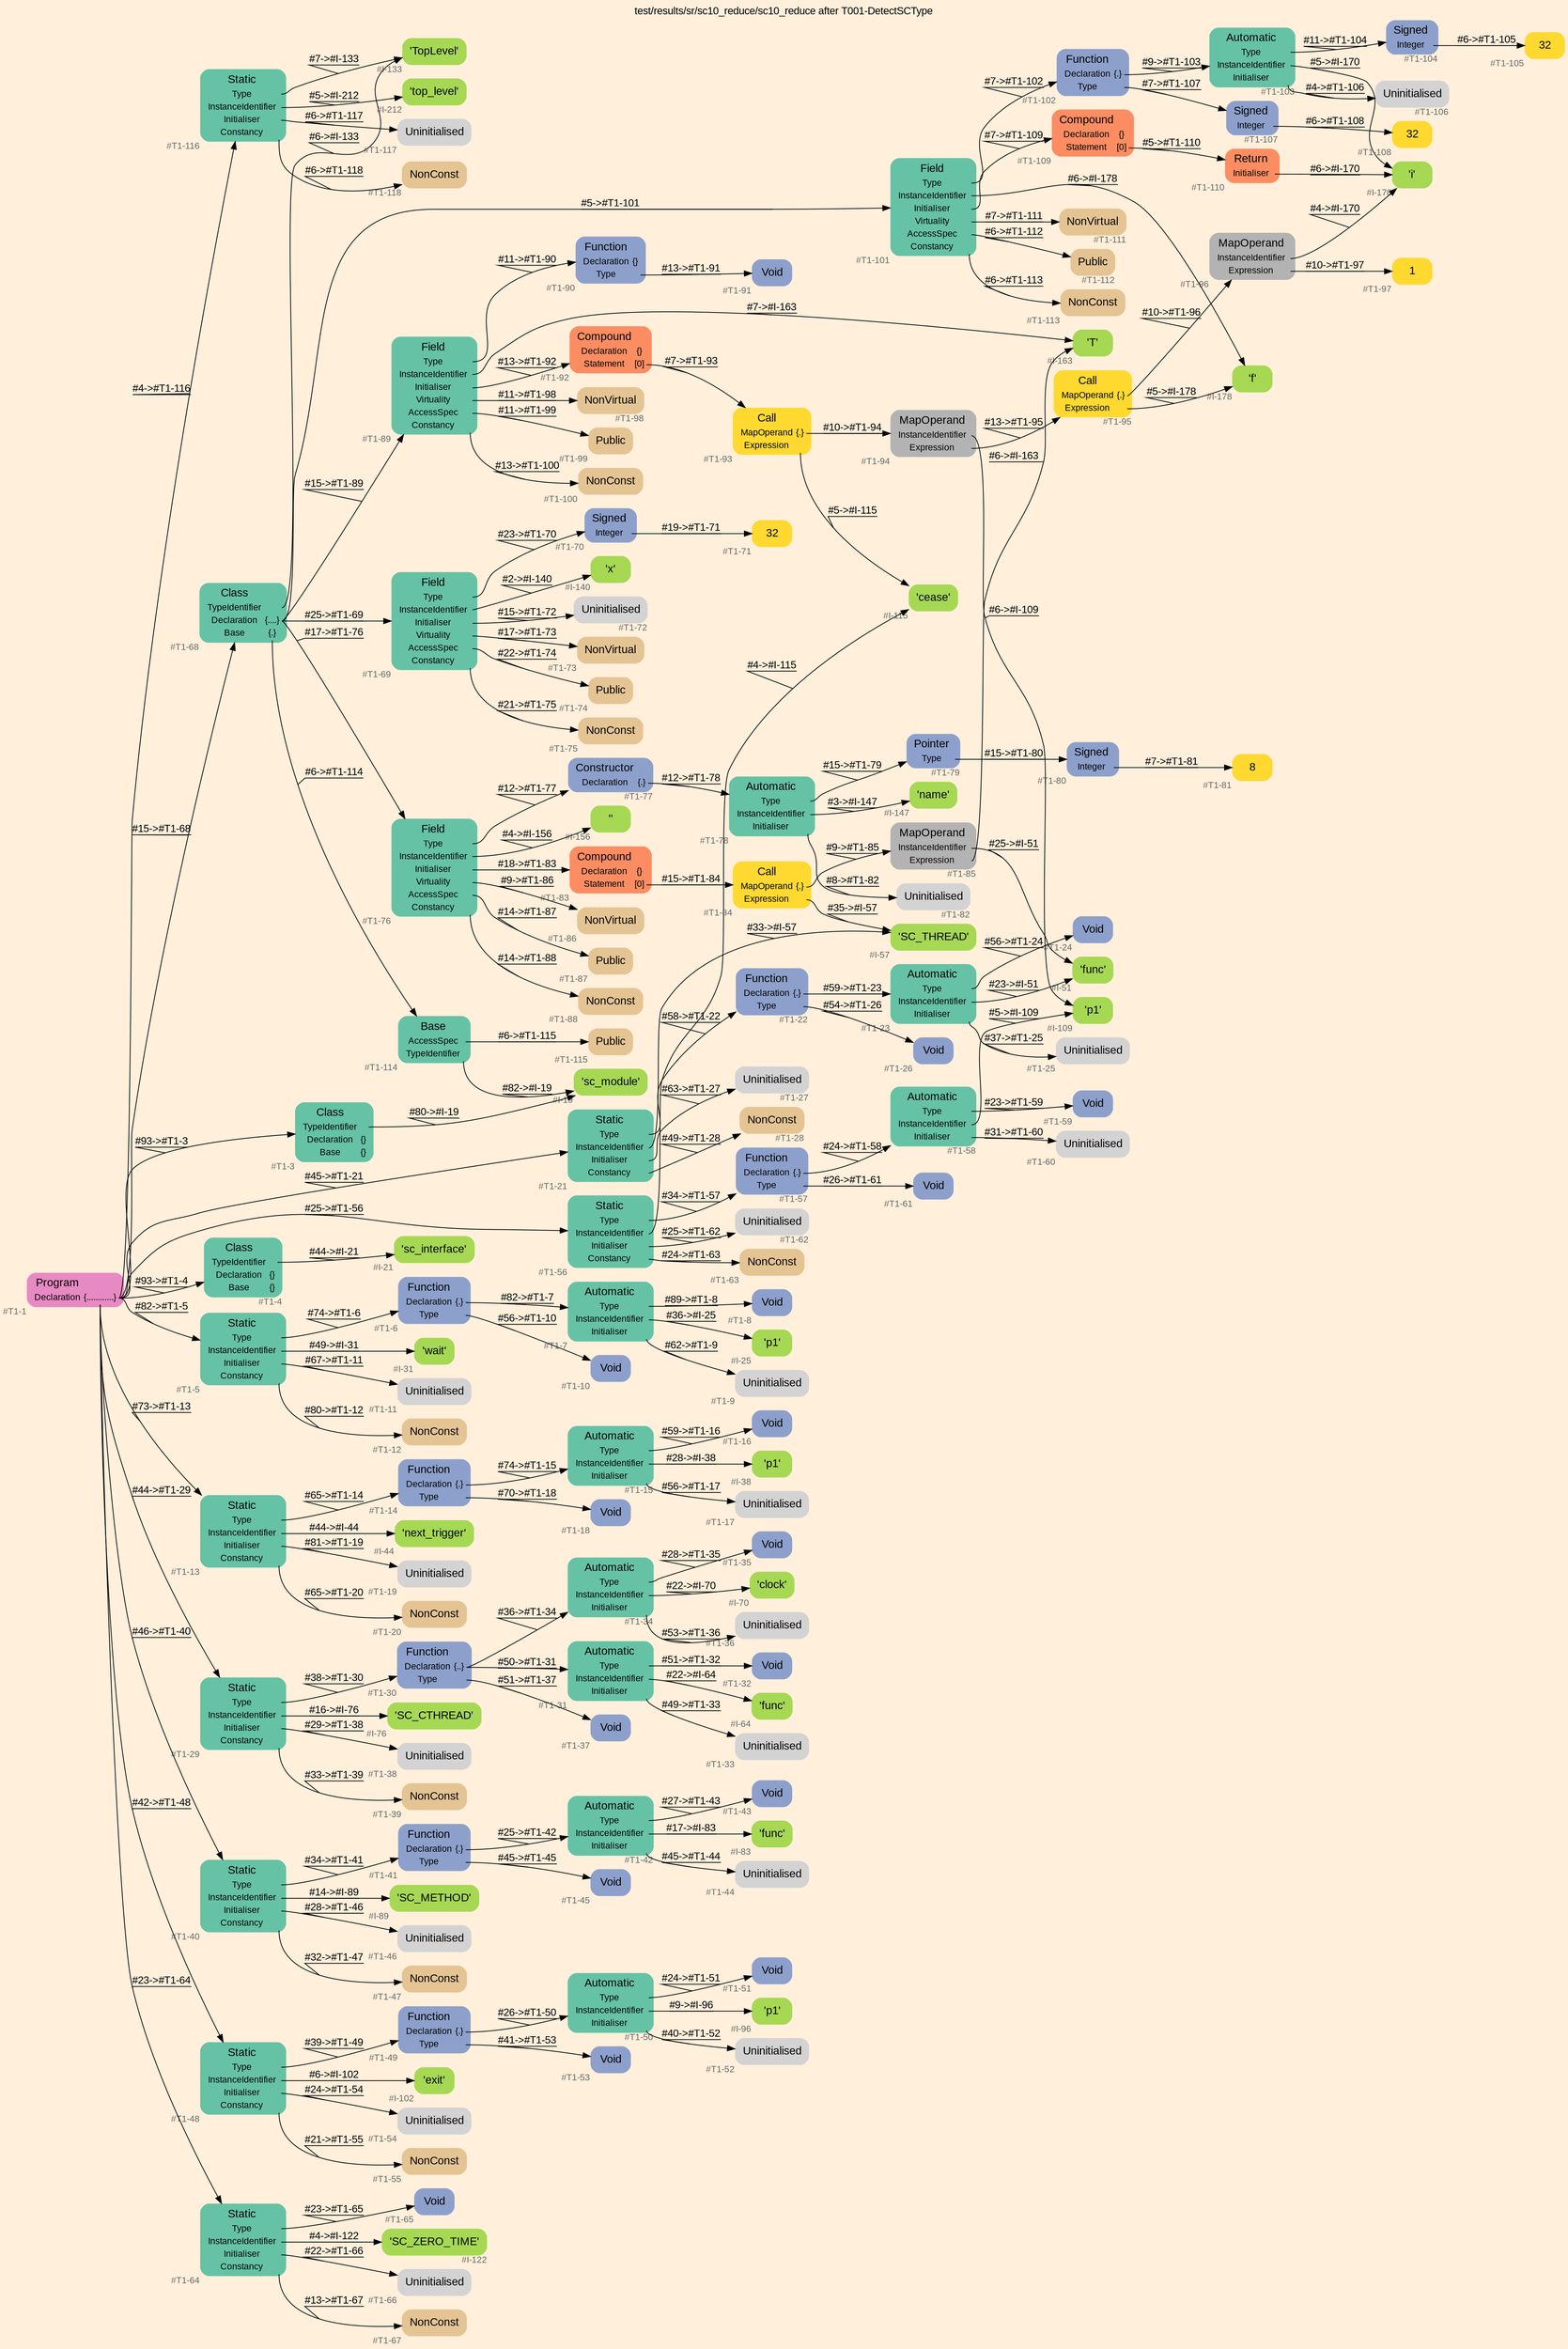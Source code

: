 digraph "test/results/sr/sc10_reduce/sc10_reduce after T001-DetectSCType" {
label = "test/results/sr/sc10_reduce/sc10_reduce after T001-DetectSCType"
labelloc = t
graph [
    rankdir = "LR"
    ranksep = 0.3
    bgcolor = antiquewhite1
    color = black
    fontcolor = black
    fontname = "Arial"
];
node [
    fontname = "Arial"
];
edge [
    fontname = "Arial"
];

// -------------------- node figure --------------------
// -------- block #T1-1 ----------
"#T1-1" [
    fillcolor = "/set28/4"
    xlabel = "#T1-1"
    fontsize = "12"
    fontcolor = grey40
    shape = "plaintext"
    label = <<TABLE BORDER="0" CELLBORDER="0" CELLSPACING="0">
     <TR><TD><FONT COLOR="black" POINT-SIZE="15">Program</FONT></TD></TR>
     <TR><TD><FONT COLOR="black" POINT-SIZE="12">Declaration</FONT></TD><TD PORT="port0"><FONT COLOR="black" POINT-SIZE="12">{............}</FONT></TD></TR>
    </TABLE>>
    style = "rounded,filled"
];

// -------- block #T1-3 ----------
"#T1-3" [
    fillcolor = "/set28/1"
    xlabel = "#T1-3"
    fontsize = "12"
    fontcolor = grey40
    shape = "plaintext"
    label = <<TABLE BORDER="0" CELLBORDER="0" CELLSPACING="0">
     <TR><TD><FONT COLOR="black" POINT-SIZE="15">Class</FONT></TD></TR>
     <TR><TD><FONT COLOR="black" POINT-SIZE="12">TypeIdentifier</FONT></TD><TD PORT="port0"></TD></TR>
     <TR><TD><FONT COLOR="black" POINT-SIZE="12">Declaration</FONT></TD><TD PORT="port1"><FONT COLOR="black" POINT-SIZE="12">{}</FONT></TD></TR>
     <TR><TD><FONT COLOR="black" POINT-SIZE="12">Base</FONT></TD><TD PORT="port2"><FONT COLOR="black" POINT-SIZE="12">{}</FONT></TD></TR>
    </TABLE>>
    style = "rounded,filled"
];

// -------- block #I-19 ----------
"#I-19" [
    fillcolor = "/set28/5"
    xlabel = "#I-19"
    fontsize = "12"
    fontcolor = grey40
    shape = "plaintext"
    label = <<TABLE BORDER="0" CELLBORDER="0" CELLSPACING="0">
     <TR><TD><FONT COLOR="black" POINT-SIZE="15">'sc_module'</FONT></TD></TR>
    </TABLE>>
    style = "rounded,filled"
];

// -------- block #T1-4 ----------
"#T1-4" [
    fillcolor = "/set28/1"
    xlabel = "#T1-4"
    fontsize = "12"
    fontcolor = grey40
    shape = "plaintext"
    label = <<TABLE BORDER="0" CELLBORDER="0" CELLSPACING="0">
     <TR><TD><FONT COLOR="black" POINT-SIZE="15">Class</FONT></TD></TR>
     <TR><TD><FONT COLOR="black" POINT-SIZE="12">TypeIdentifier</FONT></TD><TD PORT="port0"></TD></TR>
     <TR><TD><FONT COLOR="black" POINT-SIZE="12">Declaration</FONT></TD><TD PORT="port1"><FONT COLOR="black" POINT-SIZE="12">{}</FONT></TD></TR>
     <TR><TD><FONT COLOR="black" POINT-SIZE="12">Base</FONT></TD><TD PORT="port2"><FONT COLOR="black" POINT-SIZE="12">{}</FONT></TD></TR>
    </TABLE>>
    style = "rounded,filled"
];

// -------- block #I-21 ----------
"#I-21" [
    fillcolor = "/set28/5"
    xlabel = "#I-21"
    fontsize = "12"
    fontcolor = grey40
    shape = "plaintext"
    label = <<TABLE BORDER="0" CELLBORDER="0" CELLSPACING="0">
     <TR><TD><FONT COLOR="black" POINT-SIZE="15">'sc_interface'</FONT></TD></TR>
    </TABLE>>
    style = "rounded,filled"
];

// -------- block #T1-5 ----------
"#T1-5" [
    fillcolor = "/set28/1"
    xlabel = "#T1-5"
    fontsize = "12"
    fontcolor = grey40
    shape = "plaintext"
    label = <<TABLE BORDER="0" CELLBORDER="0" CELLSPACING="0">
     <TR><TD><FONT COLOR="black" POINT-SIZE="15">Static</FONT></TD></TR>
     <TR><TD><FONT COLOR="black" POINT-SIZE="12">Type</FONT></TD><TD PORT="port0"></TD></TR>
     <TR><TD><FONT COLOR="black" POINT-SIZE="12">InstanceIdentifier</FONT></TD><TD PORT="port1"></TD></TR>
     <TR><TD><FONT COLOR="black" POINT-SIZE="12">Initialiser</FONT></TD><TD PORT="port2"></TD></TR>
     <TR><TD><FONT COLOR="black" POINT-SIZE="12">Constancy</FONT></TD><TD PORT="port3"></TD></TR>
    </TABLE>>
    style = "rounded,filled"
];

// -------- block #T1-6 ----------
"#T1-6" [
    fillcolor = "/set28/3"
    xlabel = "#T1-6"
    fontsize = "12"
    fontcolor = grey40
    shape = "plaintext"
    label = <<TABLE BORDER="0" CELLBORDER="0" CELLSPACING="0">
     <TR><TD><FONT COLOR="black" POINT-SIZE="15">Function</FONT></TD></TR>
     <TR><TD><FONT COLOR="black" POINT-SIZE="12">Declaration</FONT></TD><TD PORT="port0"><FONT COLOR="black" POINT-SIZE="12">{.}</FONT></TD></TR>
     <TR><TD><FONT COLOR="black" POINT-SIZE="12">Type</FONT></TD><TD PORT="port1"></TD></TR>
    </TABLE>>
    style = "rounded,filled"
];

// -------- block #T1-7 ----------
"#T1-7" [
    fillcolor = "/set28/1"
    xlabel = "#T1-7"
    fontsize = "12"
    fontcolor = grey40
    shape = "plaintext"
    label = <<TABLE BORDER="0" CELLBORDER="0" CELLSPACING="0">
     <TR><TD><FONT COLOR="black" POINT-SIZE="15">Automatic</FONT></TD></TR>
     <TR><TD><FONT COLOR="black" POINT-SIZE="12">Type</FONT></TD><TD PORT="port0"></TD></TR>
     <TR><TD><FONT COLOR="black" POINT-SIZE="12">InstanceIdentifier</FONT></TD><TD PORT="port1"></TD></TR>
     <TR><TD><FONT COLOR="black" POINT-SIZE="12">Initialiser</FONT></TD><TD PORT="port2"></TD></TR>
    </TABLE>>
    style = "rounded,filled"
];

// -------- block #T1-8 ----------
"#T1-8" [
    fillcolor = "/set28/3"
    xlabel = "#T1-8"
    fontsize = "12"
    fontcolor = grey40
    shape = "plaintext"
    label = <<TABLE BORDER="0" CELLBORDER="0" CELLSPACING="0">
     <TR><TD><FONT COLOR="black" POINT-SIZE="15">Void</FONT></TD></TR>
    </TABLE>>
    style = "rounded,filled"
];

// -------- block #I-25 ----------
"#I-25" [
    fillcolor = "/set28/5"
    xlabel = "#I-25"
    fontsize = "12"
    fontcolor = grey40
    shape = "plaintext"
    label = <<TABLE BORDER="0" CELLBORDER="0" CELLSPACING="0">
     <TR><TD><FONT COLOR="black" POINT-SIZE="15">'p1'</FONT></TD></TR>
    </TABLE>>
    style = "rounded,filled"
];

// -------- block #T1-9 ----------
"#T1-9" [
    xlabel = "#T1-9"
    fontsize = "12"
    fontcolor = grey40
    shape = "plaintext"
    label = <<TABLE BORDER="0" CELLBORDER="0" CELLSPACING="0">
     <TR><TD><FONT COLOR="black" POINT-SIZE="15">Uninitialised</FONT></TD></TR>
    </TABLE>>
    style = "rounded,filled"
];

// -------- block #T1-10 ----------
"#T1-10" [
    fillcolor = "/set28/3"
    xlabel = "#T1-10"
    fontsize = "12"
    fontcolor = grey40
    shape = "plaintext"
    label = <<TABLE BORDER="0" CELLBORDER="0" CELLSPACING="0">
     <TR><TD><FONT COLOR="black" POINT-SIZE="15">Void</FONT></TD></TR>
    </TABLE>>
    style = "rounded,filled"
];

// -------- block #I-31 ----------
"#I-31" [
    fillcolor = "/set28/5"
    xlabel = "#I-31"
    fontsize = "12"
    fontcolor = grey40
    shape = "plaintext"
    label = <<TABLE BORDER="0" CELLBORDER="0" CELLSPACING="0">
     <TR><TD><FONT COLOR="black" POINT-SIZE="15">'wait'</FONT></TD></TR>
    </TABLE>>
    style = "rounded,filled"
];

// -------- block #T1-11 ----------
"#T1-11" [
    xlabel = "#T1-11"
    fontsize = "12"
    fontcolor = grey40
    shape = "plaintext"
    label = <<TABLE BORDER="0" CELLBORDER="0" CELLSPACING="0">
     <TR><TD><FONT COLOR="black" POINT-SIZE="15">Uninitialised</FONT></TD></TR>
    </TABLE>>
    style = "rounded,filled"
];

// -------- block #T1-12 ----------
"#T1-12" [
    fillcolor = "/set28/7"
    xlabel = "#T1-12"
    fontsize = "12"
    fontcolor = grey40
    shape = "plaintext"
    label = <<TABLE BORDER="0" CELLBORDER="0" CELLSPACING="0">
     <TR><TD><FONT COLOR="black" POINT-SIZE="15">NonConst</FONT></TD></TR>
    </TABLE>>
    style = "rounded,filled"
];

// -------- block #T1-13 ----------
"#T1-13" [
    fillcolor = "/set28/1"
    xlabel = "#T1-13"
    fontsize = "12"
    fontcolor = grey40
    shape = "plaintext"
    label = <<TABLE BORDER="0" CELLBORDER="0" CELLSPACING="0">
     <TR><TD><FONT COLOR="black" POINT-SIZE="15">Static</FONT></TD></TR>
     <TR><TD><FONT COLOR="black" POINT-SIZE="12">Type</FONT></TD><TD PORT="port0"></TD></TR>
     <TR><TD><FONT COLOR="black" POINT-SIZE="12">InstanceIdentifier</FONT></TD><TD PORT="port1"></TD></TR>
     <TR><TD><FONT COLOR="black" POINT-SIZE="12">Initialiser</FONT></TD><TD PORT="port2"></TD></TR>
     <TR><TD><FONT COLOR="black" POINT-SIZE="12">Constancy</FONT></TD><TD PORT="port3"></TD></TR>
    </TABLE>>
    style = "rounded,filled"
];

// -------- block #T1-14 ----------
"#T1-14" [
    fillcolor = "/set28/3"
    xlabel = "#T1-14"
    fontsize = "12"
    fontcolor = grey40
    shape = "plaintext"
    label = <<TABLE BORDER="0" CELLBORDER="0" CELLSPACING="0">
     <TR><TD><FONT COLOR="black" POINT-SIZE="15">Function</FONT></TD></TR>
     <TR><TD><FONT COLOR="black" POINT-SIZE="12">Declaration</FONT></TD><TD PORT="port0"><FONT COLOR="black" POINT-SIZE="12">{.}</FONT></TD></TR>
     <TR><TD><FONT COLOR="black" POINT-SIZE="12">Type</FONT></TD><TD PORT="port1"></TD></TR>
    </TABLE>>
    style = "rounded,filled"
];

// -------- block #T1-15 ----------
"#T1-15" [
    fillcolor = "/set28/1"
    xlabel = "#T1-15"
    fontsize = "12"
    fontcolor = grey40
    shape = "plaintext"
    label = <<TABLE BORDER="0" CELLBORDER="0" CELLSPACING="0">
     <TR><TD><FONT COLOR="black" POINT-SIZE="15">Automatic</FONT></TD></TR>
     <TR><TD><FONT COLOR="black" POINT-SIZE="12">Type</FONT></TD><TD PORT="port0"></TD></TR>
     <TR><TD><FONT COLOR="black" POINT-SIZE="12">InstanceIdentifier</FONT></TD><TD PORT="port1"></TD></TR>
     <TR><TD><FONT COLOR="black" POINT-SIZE="12">Initialiser</FONT></TD><TD PORT="port2"></TD></TR>
    </TABLE>>
    style = "rounded,filled"
];

// -------- block #T1-16 ----------
"#T1-16" [
    fillcolor = "/set28/3"
    xlabel = "#T1-16"
    fontsize = "12"
    fontcolor = grey40
    shape = "plaintext"
    label = <<TABLE BORDER="0" CELLBORDER="0" CELLSPACING="0">
     <TR><TD><FONT COLOR="black" POINT-SIZE="15">Void</FONT></TD></TR>
    </TABLE>>
    style = "rounded,filled"
];

// -------- block #I-38 ----------
"#I-38" [
    fillcolor = "/set28/5"
    xlabel = "#I-38"
    fontsize = "12"
    fontcolor = grey40
    shape = "plaintext"
    label = <<TABLE BORDER="0" CELLBORDER="0" CELLSPACING="0">
     <TR><TD><FONT COLOR="black" POINT-SIZE="15">'p1'</FONT></TD></TR>
    </TABLE>>
    style = "rounded,filled"
];

// -------- block #T1-17 ----------
"#T1-17" [
    xlabel = "#T1-17"
    fontsize = "12"
    fontcolor = grey40
    shape = "plaintext"
    label = <<TABLE BORDER="0" CELLBORDER="0" CELLSPACING="0">
     <TR><TD><FONT COLOR="black" POINT-SIZE="15">Uninitialised</FONT></TD></TR>
    </TABLE>>
    style = "rounded,filled"
];

// -------- block #T1-18 ----------
"#T1-18" [
    fillcolor = "/set28/3"
    xlabel = "#T1-18"
    fontsize = "12"
    fontcolor = grey40
    shape = "plaintext"
    label = <<TABLE BORDER="0" CELLBORDER="0" CELLSPACING="0">
     <TR><TD><FONT COLOR="black" POINT-SIZE="15">Void</FONT></TD></TR>
    </TABLE>>
    style = "rounded,filled"
];

// -------- block #I-44 ----------
"#I-44" [
    fillcolor = "/set28/5"
    xlabel = "#I-44"
    fontsize = "12"
    fontcolor = grey40
    shape = "plaintext"
    label = <<TABLE BORDER="0" CELLBORDER="0" CELLSPACING="0">
     <TR><TD><FONT COLOR="black" POINT-SIZE="15">'next_trigger'</FONT></TD></TR>
    </TABLE>>
    style = "rounded,filled"
];

// -------- block #T1-19 ----------
"#T1-19" [
    xlabel = "#T1-19"
    fontsize = "12"
    fontcolor = grey40
    shape = "plaintext"
    label = <<TABLE BORDER="0" CELLBORDER="0" CELLSPACING="0">
     <TR><TD><FONT COLOR="black" POINT-SIZE="15">Uninitialised</FONT></TD></TR>
    </TABLE>>
    style = "rounded,filled"
];

// -------- block #T1-20 ----------
"#T1-20" [
    fillcolor = "/set28/7"
    xlabel = "#T1-20"
    fontsize = "12"
    fontcolor = grey40
    shape = "plaintext"
    label = <<TABLE BORDER="0" CELLBORDER="0" CELLSPACING="0">
     <TR><TD><FONT COLOR="black" POINT-SIZE="15">NonConst</FONT></TD></TR>
    </TABLE>>
    style = "rounded,filled"
];

// -------- block #T1-21 ----------
"#T1-21" [
    fillcolor = "/set28/1"
    xlabel = "#T1-21"
    fontsize = "12"
    fontcolor = grey40
    shape = "plaintext"
    label = <<TABLE BORDER="0" CELLBORDER="0" CELLSPACING="0">
     <TR><TD><FONT COLOR="black" POINT-SIZE="15">Static</FONT></TD></TR>
     <TR><TD><FONT COLOR="black" POINT-SIZE="12">Type</FONT></TD><TD PORT="port0"></TD></TR>
     <TR><TD><FONT COLOR="black" POINT-SIZE="12">InstanceIdentifier</FONT></TD><TD PORT="port1"></TD></TR>
     <TR><TD><FONT COLOR="black" POINT-SIZE="12">Initialiser</FONT></TD><TD PORT="port2"></TD></TR>
     <TR><TD><FONT COLOR="black" POINT-SIZE="12">Constancy</FONT></TD><TD PORT="port3"></TD></TR>
    </TABLE>>
    style = "rounded,filled"
];

// -------- block #T1-22 ----------
"#T1-22" [
    fillcolor = "/set28/3"
    xlabel = "#T1-22"
    fontsize = "12"
    fontcolor = grey40
    shape = "plaintext"
    label = <<TABLE BORDER="0" CELLBORDER="0" CELLSPACING="0">
     <TR><TD><FONT COLOR="black" POINT-SIZE="15">Function</FONT></TD></TR>
     <TR><TD><FONT COLOR="black" POINT-SIZE="12">Declaration</FONT></TD><TD PORT="port0"><FONT COLOR="black" POINT-SIZE="12">{.}</FONT></TD></TR>
     <TR><TD><FONT COLOR="black" POINT-SIZE="12">Type</FONT></TD><TD PORT="port1"></TD></TR>
    </TABLE>>
    style = "rounded,filled"
];

// -------- block #T1-23 ----------
"#T1-23" [
    fillcolor = "/set28/1"
    xlabel = "#T1-23"
    fontsize = "12"
    fontcolor = grey40
    shape = "plaintext"
    label = <<TABLE BORDER="0" CELLBORDER="0" CELLSPACING="0">
     <TR><TD><FONT COLOR="black" POINT-SIZE="15">Automatic</FONT></TD></TR>
     <TR><TD><FONT COLOR="black" POINT-SIZE="12">Type</FONT></TD><TD PORT="port0"></TD></TR>
     <TR><TD><FONT COLOR="black" POINT-SIZE="12">InstanceIdentifier</FONT></TD><TD PORT="port1"></TD></TR>
     <TR><TD><FONT COLOR="black" POINT-SIZE="12">Initialiser</FONT></TD><TD PORT="port2"></TD></TR>
    </TABLE>>
    style = "rounded,filled"
];

// -------- block #T1-24 ----------
"#T1-24" [
    fillcolor = "/set28/3"
    xlabel = "#T1-24"
    fontsize = "12"
    fontcolor = grey40
    shape = "plaintext"
    label = <<TABLE BORDER="0" CELLBORDER="0" CELLSPACING="0">
     <TR><TD><FONT COLOR="black" POINT-SIZE="15">Void</FONT></TD></TR>
    </TABLE>>
    style = "rounded,filled"
];

// -------- block #I-51 ----------
"#I-51" [
    fillcolor = "/set28/5"
    xlabel = "#I-51"
    fontsize = "12"
    fontcolor = grey40
    shape = "plaintext"
    label = <<TABLE BORDER="0" CELLBORDER="0" CELLSPACING="0">
     <TR><TD><FONT COLOR="black" POINT-SIZE="15">'func'</FONT></TD></TR>
    </TABLE>>
    style = "rounded,filled"
];

// -------- block #T1-25 ----------
"#T1-25" [
    xlabel = "#T1-25"
    fontsize = "12"
    fontcolor = grey40
    shape = "plaintext"
    label = <<TABLE BORDER="0" CELLBORDER="0" CELLSPACING="0">
     <TR><TD><FONT COLOR="black" POINT-SIZE="15">Uninitialised</FONT></TD></TR>
    </TABLE>>
    style = "rounded,filled"
];

// -------- block #T1-26 ----------
"#T1-26" [
    fillcolor = "/set28/3"
    xlabel = "#T1-26"
    fontsize = "12"
    fontcolor = grey40
    shape = "plaintext"
    label = <<TABLE BORDER="0" CELLBORDER="0" CELLSPACING="0">
     <TR><TD><FONT COLOR="black" POINT-SIZE="15">Void</FONT></TD></TR>
    </TABLE>>
    style = "rounded,filled"
];

// -------- block #I-57 ----------
"#I-57" [
    fillcolor = "/set28/5"
    xlabel = "#I-57"
    fontsize = "12"
    fontcolor = grey40
    shape = "plaintext"
    label = <<TABLE BORDER="0" CELLBORDER="0" CELLSPACING="0">
     <TR><TD><FONT COLOR="black" POINT-SIZE="15">'SC_THREAD'</FONT></TD></TR>
    </TABLE>>
    style = "rounded,filled"
];

// -------- block #T1-27 ----------
"#T1-27" [
    xlabel = "#T1-27"
    fontsize = "12"
    fontcolor = grey40
    shape = "plaintext"
    label = <<TABLE BORDER="0" CELLBORDER="0" CELLSPACING="0">
     <TR><TD><FONT COLOR="black" POINT-SIZE="15">Uninitialised</FONT></TD></TR>
    </TABLE>>
    style = "rounded,filled"
];

// -------- block #T1-28 ----------
"#T1-28" [
    fillcolor = "/set28/7"
    xlabel = "#T1-28"
    fontsize = "12"
    fontcolor = grey40
    shape = "plaintext"
    label = <<TABLE BORDER="0" CELLBORDER="0" CELLSPACING="0">
     <TR><TD><FONT COLOR="black" POINT-SIZE="15">NonConst</FONT></TD></TR>
    </TABLE>>
    style = "rounded,filled"
];

// -------- block #T1-29 ----------
"#T1-29" [
    fillcolor = "/set28/1"
    xlabel = "#T1-29"
    fontsize = "12"
    fontcolor = grey40
    shape = "plaintext"
    label = <<TABLE BORDER="0" CELLBORDER="0" CELLSPACING="0">
     <TR><TD><FONT COLOR="black" POINT-SIZE="15">Static</FONT></TD></TR>
     <TR><TD><FONT COLOR="black" POINT-SIZE="12">Type</FONT></TD><TD PORT="port0"></TD></TR>
     <TR><TD><FONT COLOR="black" POINT-SIZE="12">InstanceIdentifier</FONT></TD><TD PORT="port1"></TD></TR>
     <TR><TD><FONT COLOR="black" POINT-SIZE="12">Initialiser</FONT></TD><TD PORT="port2"></TD></TR>
     <TR><TD><FONT COLOR="black" POINT-SIZE="12">Constancy</FONT></TD><TD PORT="port3"></TD></TR>
    </TABLE>>
    style = "rounded,filled"
];

// -------- block #T1-30 ----------
"#T1-30" [
    fillcolor = "/set28/3"
    xlabel = "#T1-30"
    fontsize = "12"
    fontcolor = grey40
    shape = "plaintext"
    label = <<TABLE BORDER="0" CELLBORDER="0" CELLSPACING="0">
     <TR><TD><FONT COLOR="black" POINT-SIZE="15">Function</FONT></TD></TR>
     <TR><TD><FONT COLOR="black" POINT-SIZE="12">Declaration</FONT></TD><TD PORT="port0"><FONT COLOR="black" POINT-SIZE="12">{..}</FONT></TD></TR>
     <TR><TD><FONT COLOR="black" POINT-SIZE="12">Type</FONT></TD><TD PORT="port1"></TD></TR>
    </TABLE>>
    style = "rounded,filled"
];

// -------- block #T1-31 ----------
"#T1-31" [
    fillcolor = "/set28/1"
    xlabel = "#T1-31"
    fontsize = "12"
    fontcolor = grey40
    shape = "plaintext"
    label = <<TABLE BORDER="0" CELLBORDER="0" CELLSPACING="0">
     <TR><TD><FONT COLOR="black" POINT-SIZE="15">Automatic</FONT></TD></TR>
     <TR><TD><FONT COLOR="black" POINT-SIZE="12">Type</FONT></TD><TD PORT="port0"></TD></TR>
     <TR><TD><FONT COLOR="black" POINT-SIZE="12">InstanceIdentifier</FONT></TD><TD PORT="port1"></TD></TR>
     <TR><TD><FONT COLOR="black" POINT-SIZE="12">Initialiser</FONT></TD><TD PORT="port2"></TD></TR>
    </TABLE>>
    style = "rounded,filled"
];

// -------- block #T1-32 ----------
"#T1-32" [
    fillcolor = "/set28/3"
    xlabel = "#T1-32"
    fontsize = "12"
    fontcolor = grey40
    shape = "plaintext"
    label = <<TABLE BORDER="0" CELLBORDER="0" CELLSPACING="0">
     <TR><TD><FONT COLOR="black" POINT-SIZE="15">Void</FONT></TD></TR>
    </TABLE>>
    style = "rounded,filled"
];

// -------- block #I-64 ----------
"#I-64" [
    fillcolor = "/set28/5"
    xlabel = "#I-64"
    fontsize = "12"
    fontcolor = grey40
    shape = "plaintext"
    label = <<TABLE BORDER="0" CELLBORDER="0" CELLSPACING="0">
     <TR><TD><FONT COLOR="black" POINT-SIZE="15">'func'</FONT></TD></TR>
    </TABLE>>
    style = "rounded,filled"
];

// -------- block #T1-33 ----------
"#T1-33" [
    xlabel = "#T1-33"
    fontsize = "12"
    fontcolor = grey40
    shape = "plaintext"
    label = <<TABLE BORDER="0" CELLBORDER="0" CELLSPACING="0">
     <TR><TD><FONT COLOR="black" POINT-SIZE="15">Uninitialised</FONT></TD></TR>
    </TABLE>>
    style = "rounded,filled"
];

// -------- block #T1-34 ----------
"#T1-34" [
    fillcolor = "/set28/1"
    xlabel = "#T1-34"
    fontsize = "12"
    fontcolor = grey40
    shape = "plaintext"
    label = <<TABLE BORDER="0" CELLBORDER="0" CELLSPACING="0">
     <TR><TD><FONT COLOR="black" POINT-SIZE="15">Automatic</FONT></TD></TR>
     <TR><TD><FONT COLOR="black" POINT-SIZE="12">Type</FONT></TD><TD PORT="port0"></TD></TR>
     <TR><TD><FONT COLOR="black" POINT-SIZE="12">InstanceIdentifier</FONT></TD><TD PORT="port1"></TD></TR>
     <TR><TD><FONT COLOR="black" POINT-SIZE="12">Initialiser</FONT></TD><TD PORT="port2"></TD></TR>
    </TABLE>>
    style = "rounded,filled"
];

// -------- block #T1-35 ----------
"#T1-35" [
    fillcolor = "/set28/3"
    xlabel = "#T1-35"
    fontsize = "12"
    fontcolor = grey40
    shape = "plaintext"
    label = <<TABLE BORDER="0" CELLBORDER="0" CELLSPACING="0">
     <TR><TD><FONT COLOR="black" POINT-SIZE="15">Void</FONT></TD></TR>
    </TABLE>>
    style = "rounded,filled"
];

// -------- block #I-70 ----------
"#I-70" [
    fillcolor = "/set28/5"
    xlabel = "#I-70"
    fontsize = "12"
    fontcolor = grey40
    shape = "plaintext"
    label = <<TABLE BORDER="0" CELLBORDER="0" CELLSPACING="0">
     <TR><TD><FONT COLOR="black" POINT-SIZE="15">'clock'</FONT></TD></TR>
    </TABLE>>
    style = "rounded,filled"
];

// -------- block #T1-36 ----------
"#T1-36" [
    xlabel = "#T1-36"
    fontsize = "12"
    fontcolor = grey40
    shape = "plaintext"
    label = <<TABLE BORDER="0" CELLBORDER="0" CELLSPACING="0">
     <TR><TD><FONT COLOR="black" POINT-SIZE="15">Uninitialised</FONT></TD></TR>
    </TABLE>>
    style = "rounded,filled"
];

// -------- block #T1-37 ----------
"#T1-37" [
    fillcolor = "/set28/3"
    xlabel = "#T1-37"
    fontsize = "12"
    fontcolor = grey40
    shape = "plaintext"
    label = <<TABLE BORDER="0" CELLBORDER="0" CELLSPACING="0">
     <TR><TD><FONT COLOR="black" POINT-SIZE="15">Void</FONT></TD></TR>
    </TABLE>>
    style = "rounded,filled"
];

// -------- block #I-76 ----------
"#I-76" [
    fillcolor = "/set28/5"
    xlabel = "#I-76"
    fontsize = "12"
    fontcolor = grey40
    shape = "plaintext"
    label = <<TABLE BORDER="0" CELLBORDER="0" CELLSPACING="0">
     <TR><TD><FONT COLOR="black" POINT-SIZE="15">'SC_CTHREAD'</FONT></TD></TR>
    </TABLE>>
    style = "rounded,filled"
];

// -------- block #T1-38 ----------
"#T1-38" [
    xlabel = "#T1-38"
    fontsize = "12"
    fontcolor = grey40
    shape = "plaintext"
    label = <<TABLE BORDER="0" CELLBORDER="0" CELLSPACING="0">
     <TR><TD><FONT COLOR="black" POINT-SIZE="15">Uninitialised</FONT></TD></TR>
    </TABLE>>
    style = "rounded,filled"
];

// -------- block #T1-39 ----------
"#T1-39" [
    fillcolor = "/set28/7"
    xlabel = "#T1-39"
    fontsize = "12"
    fontcolor = grey40
    shape = "plaintext"
    label = <<TABLE BORDER="0" CELLBORDER="0" CELLSPACING="0">
     <TR><TD><FONT COLOR="black" POINT-SIZE="15">NonConst</FONT></TD></TR>
    </TABLE>>
    style = "rounded,filled"
];

// -------- block #T1-40 ----------
"#T1-40" [
    fillcolor = "/set28/1"
    xlabel = "#T1-40"
    fontsize = "12"
    fontcolor = grey40
    shape = "plaintext"
    label = <<TABLE BORDER="0" CELLBORDER="0" CELLSPACING="0">
     <TR><TD><FONT COLOR="black" POINT-SIZE="15">Static</FONT></TD></TR>
     <TR><TD><FONT COLOR="black" POINT-SIZE="12">Type</FONT></TD><TD PORT="port0"></TD></TR>
     <TR><TD><FONT COLOR="black" POINT-SIZE="12">InstanceIdentifier</FONT></TD><TD PORT="port1"></TD></TR>
     <TR><TD><FONT COLOR="black" POINT-SIZE="12">Initialiser</FONT></TD><TD PORT="port2"></TD></TR>
     <TR><TD><FONT COLOR="black" POINT-SIZE="12">Constancy</FONT></TD><TD PORT="port3"></TD></TR>
    </TABLE>>
    style = "rounded,filled"
];

// -------- block #T1-41 ----------
"#T1-41" [
    fillcolor = "/set28/3"
    xlabel = "#T1-41"
    fontsize = "12"
    fontcolor = grey40
    shape = "plaintext"
    label = <<TABLE BORDER="0" CELLBORDER="0" CELLSPACING="0">
     <TR><TD><FONT COLOR="black" POINT-SIZE="15">Function</FONT></TD></TR>
     <TR><TD><FONT COLOR="black" POINT-SIZE="12">Declaration</FONT></TD><TD PORT="port0"><FONT COLOR="black" POINT-SIZE="12">{.}</FONT></TD></TR>
     <TR><TD><FONT COLOR="black" POINT-SIZE="12">Type</FONT></TD><TD PORT="port1"></TD></TR>
    </TABLE>>
    style = "rounded,filled"
];

// -------- block #T1-42 ----------
"#T1-42" [
    fillcolor = "/set28/1"
    xlabel = "#T1-42"
    fontsize = "12"
    fontcolor = grey40
    shape = "plaintext"
    label = <<TABLE BORDER="0" CELLBORDER="0" CELLSPACING="0">
     <TR><TD><FONT COLOR="black" POINT-SIZE="15">Automatic</FONT></TD></TR>
     <TR><TD><FONT COLOR="black" POINT-SIZE="12">Type</FONT></TD><TD PORT="port0"></TD></TR>
     <TR><TD><FONT COLOR="black" POINT-SIZE="12">InstanceIdentifier</FONT></TD><TD PORT="port1"></TD></TR>
     <TR><TD><FONT COLOR="black" POINT-SIZE="12">Initialiser</FONT></TD><TD PORT="port2"></TD></TR>
    </TABLE>>
    style = "rounded,filled"
];

// -------- block #T1-43 ----------
"#T1-43" [
    fillcolor = "/set28/3"
    xlabel = "#T1-43"
    fontsize = "12"
    fontcolor = grey40
    shape = "plaintext"
    label = <<TABLE BORDER="0" CELLBORDER="0" CELLSPACING="0">
     <TR><TD><FONT COLOR="black" POINT-SIZE="15">Void</FONT></TD></TR>
    </TABLE>>
    style = "rounded,filled"
];

// -------- block #I-83 ----------
"#I-83" [
    fillcolor = "/set28/5"
    xlabel = "#I-83"
    fontsize = "12"
    fontcolor = grey40
    shape = "plaintext"
    label = <<TABLE BORDER="0" CELLBORDER="0" CELLSPACING="0">
     <TR><TD><FONT COLOR="black" POINT-SIZE="15">'func'</FONT></TD></TR>
    </TABLE>>
    style = "rounded,filled"
];

// -------- block #T1-44 ----------
"#T1-44" [
    xlabel = "#T1-44"
    fontsize = "12"
    fontcolor = grey40
    shape = "plaintext"
    label = <<TABLE BORDER="0" CELLBORDER="0" CELLSPACING="0">
     <TR><TD><FONT COLOR="black" POINT-SIZE="15">Uninitialised</FONT></TD></TR>
    </TABLE>>
    style = "rounded,filled"
];

// -------- block #T1-45 ----------
"#T1-45" [
    fillcolor = "/set28/3"
    xlabel = "#T1-45"
    fontsize = "12"
    fontcolor = grey40
    shape = "plaintext"
    label = <<TABLE BORDER="0" CELLBORDER="0" CELLSPACING="0">
     <TR><TD><FONT COLOR="black" POINT-SIZE="15">Void</FONT></TD></TR>
    </TABLE>>
    style = "rounded,filled"
];

// -------- block #I-89 ----------
"#I-89" [
    fillcolor = "/set28/5"
    xlabel = "#I-89"
    fontsize = "12"
    fontcolor = grey40
    shape = "plaintext"
    label = <<TABLE BORDER="0" CELLBORDER="0" CELLSPACING="0">
     <TR><TD><FONT COLOR="black" POINT-SIZE="15">'SC_METHOD'</FONT></TD></TR>
    </TABLE>>
    style = "rounded,filled"
];

// -------- block #T1-46 ----------
"#T1-46" [
    xlabel = "#T1-46"
    fontsize = "12"
    fontcolor = grey40
    shape = "plaintext"
    label = <<TABLE BORDER="0" CELLBORDER="0" CELLSPACING="0">
     <TR><TD><FONT COLOR="black" POINT-SIZE="15">Uninitialised</FONT></TD></TR>
    </TABLE>>
    style = "rounded,filled"
];

// -------- block #T1-47 ----------
"#T1-47" [
    fillcolor = "/set28/7"
    xlabel = "#T1-47"
    fontsize = "12"
    fontcolor = grey40
    shape = "plaintext"
    label = <<TABLE BORDER="0" CELLBORDER="0" CELLSPACING="0">
     <TR><TD><FONT COLOR="black" POINT-SIZE="15">NonConst</FONT></TD></TR>
    </TABLE>>
    style = "rounded,filled"
];

// -------- block #T1-48 ----------
"#T1-48" [
    fillcolor = "/set28/1"
    xlabel = "#T1-48"
    fontsize = "12"
    fontcolor = grey40
    shape = "plaintext"
    label = <<TABLE BORDER="0" CELLBORDER="0" CELLSPACING="0">
     <TR><TD><FONT COLOR="black" POINT-SIZE="15">Static</FONT></TD></TR>
     <TR><TD><FONT COLOR="black" POINT-SIZE="12">Type</FONT></TD><TD PORT="port0"></TD></TR>
     <TR><TD><FONT COLOR="black" POINT-SIZE="12">InstanceIdentifier</FONT></TD><TD PORT="port1"></TD></TR>
     <TR><TD><FONT COLOR="black" POINT-SIZE="12">Initialiser</FONT></TD><TD PORT="port2"></TD></TR>
     <TR><TD><FONT COLOR="black" POINT-SIZE="12">Constancy</FONT></TD><TD PORT="port3"></TD></TR>
    </TABLE>>
    style = "rounded,filled"
];

// -------- block #T1-49 ----------
"#T1-49" [
    fillcolor = "/set28/3"
    xlabel = "#T1-49"
    fontsize = "12"
    fontcolor = grey40
    shape = "plaintext"
    label = <<TABLE BORDER="0" CELLBORDER="0" CELLSPACING="0">
     <TR><TD><FONT COLOR="black" POINT-SIZE="15">Function</FONT></TD></TR>
     <TR><TD><FONT COLOR="black" POINT-SIZE="12">Declaration</FONT></TD><TD PORT="port0"><FONT COLOR="black" POINT-SIZE="12">{.}</FONT></TD></TR>
     <TR><TD><FONT COLOR="black" POINT-SIZE="12">Type</FONT></TD><TD PORT="port1"></TD></TR>
    </TABLE>>
    style = "rounded,filled"
];

// -------- block #T1-50 ----------
"#T1-50" [
    fillcolor = "/set28/1"
    xlabel = "#T1-50"
    fontsize = "12"
    fontcolor = grey40
    shape = "plaintext"
    label = <<TABLE BORDER="0" CELLBORDER="0" CELLSPACING="0">
     <TR><TD><FONT COLOR="black" POINT-SIZE="15">Automatic</FONT></TD></TR>
     <TR><TD><FONT COLOR="black" POINT-SIZE="12">Type</FONT></TD><TD PORT="port0"></TD></TR>
     <TR><TD><FONT COLOR="black" POINT-SIZE="12">InstanceIdentifier</FONT></TD><TD PORT="port1"></TD></TR>
     <TR><TD><FONT COLOR="black" POINT-SIZE="12">Initialiser</FONT></TD><TD PORT="port2"></TD></TR>
    </TABLE>>
    style = "rounded,filled"
];

// -------- block #T1-51 ----------
"#T1-51" [
    fillcolor = "/set28/3"
    xlabel = "#T1-51"
    fontsize = "12"
    fontcolor = grey40
    shape = "plaintext"
    label = <<TABLE BORDER="0" CELLBORDER="0" CELLSPACING="0">
     <TR><TD><FONT COLOR="black" POINT-SIZE="15">Void</FONT></TD></TR>
    </TABLE>>
    style = "rounded,filled"
];

// -------- block #I-96 ----------
"#I-96" [
    fillcolor = "/set28/5"
    xlabel = "#I-96"
    fontsize = "12"
    fontcolor = grey40
    shape = "plaintext"
    label = <<TABLE BORDER="0" CELLBORDER="0" CELLSPACING="0">
     <TR><TD><FONT COLOR="black" POINT-SIZE="15">'p1'</FONT></TD></TR>
    </TABLE>>
    style = "rounded,filled"
];

// -------- block #T1-52 ----------
"#T1-52" [
    xlabel = "#T1-52"
    fontsize = "12"
    fontcolor = grey40
    shape = "plaintext"
    label = <<TABLE BORDER="0" CELLBORDER="0" CELLSPACING="0">
     <TR><TD><FONT COLOR="black" POINT-SIZE="15">Uninitialised</FONT></TD></TR>
    </TABLE>>
    style = "rounded,filled"
];

// -------- block #T1-53 ----------
"#T1-53" [
    fillcolor = "/set28/3"
    xlabel = "#T1-53"
    fontsize = "12"
    fontcolor = grey40
    shape = "plaintext"
    label = <<TABLE BORDER="0" CELLBORDER="0" CELLSPACING="0">
     <TR><TD><FONT COLOR="black" POINT-SIZE="15">Void</FONT></TD></TR>
    </TABLE>>
    style = "rounded,filled"
];

// -------- block #I-102 ----------
"#I-102" [
    fillcolor = "/set28/5"
    xlabel = "#I-102"
    fontsize = "12"
    fontcolor = grey40
    shape = "plaintext"
    label = <<TABLE BORDER="0" CELLBORDER="0" CELLSPACING="0">
     <TR><TD><FONT COLOR="black" POINT-SIZE="15">'exit'</FONT></TD></TR>
    </TABLE>>
    style = "rounded,filled"
];

// -------- block #T1-54 ----------
"#T1-54" [
    xlabel = "#T1-54"
    fontsize = "12"
    fontcolor = grey40
    shape = "plaintext"
    label = <<TABLE BORDER="0" CELLBORDER="0" CELLSPACING="0">
     <TR><TD><FONT COLOR="black" POINT-SIZE="15">Uninitialised</FONT></TD></TR>
    </TABLE>>
    style = "rounded,filled"
];

// -------- block #T1-55 ----------
"#T1-55" [
    fillcolor = "/set28/7"
    xlabel = "#T1-55"
    fontsize = "12"
    fontcolor = grey40
    shape = "plaintext"
    label = <<TABLE BORDER="0" CELLBORDER="0" CELLSPACING="0">
     <TR><TD><FONT COLOR="black" POINT-SIZE="15">NonConst</FONT></TD></TR>
    </TABLE>>
    style = "rounded,filled"
];

// -------- block #T1-56 ----------
"#T1-56" [
    fillcolor = "/set28/1"
    xlabel = "#T1-56"
    fontsize = "12"
    fontcolor = grey40
    shape = "plaintext"
    label = <<TABLE BORDER="0" CELLBORDER="0" CELLSPACING="0">
     <TR><TD><FONT COLOR="black" POINT-SIZE="15">Static</FONT></TD></TR>
     <TR><TD><FONT COLOR="black" POINT-SIZE="12">Type</FONT></TD><TD PORT="port0"></TD></TR>
     <TR><TD><FONT COLOR="black" POINT-SIZE="12">InstanceIdentifier</FONT></TD><TD PORT="port1"></TD></TR>
     <TR><TD><FONT COLOR="black" POINT-SIZE="12">Initialiser</FONT></TD><TD PORT="port2"></TD></TR>
     <TR><TD><FONT COLOR="black" POINT-SIZE="12">Constancy</FONT></TD><TD PORT="port3"></TD></TR>
    </TABLE>>
    style = "rounded,filled"
];

// -------- block #T1-57 ----------
"#T1-57" [
    fillcolor = "/set28/3"
    xlabel = "#T1-57"
    fontsize = "12"
    fontcolor = grey40
    shape = "plaintext"
    label = <<TABLE BORDER="0" CELLBORDER="0" CELLSPACING="0">
     <TR><TD><FONT COLOR="black" POINT-SIZE="15">Function</FONT></TD></TR>
     <TR><TD><FONT COLOR="black" POINT-SIZE="12">Declaration</FONT></TD><TD PORT="port0"><FONT COLOR="black" POINT-SIZE="12">{.}</FONT></TD></TR>
     <TR><TD><FONT COLOR="black" POINT-SIZE="12">Type</FONT></TD><TD PORT="port1"></TD></TR>
    </TABLE>>
    style = "rounded,filled"
];

// -------- block #T1-58 ----------
"#T1-58" [
    fillcolor = "/set28/1"
    xlabel = "#T1-58"
    fontsize = "12"
    fontcolor = grey40
    shape = "plaintext"
    label = <<TABLE BORDER="0" CELLBORDER="0" CELLSPACING="0">
     <TR><TD><FONT COLOR="black" POINT-SIZE="15">Automatic</FONT></TD></TR>
     <TR><TD><FONT COLOR="black" POINT-SIZE="12">Type</FONT></TD><TD PORT="port0"></TD></TR>
     <TR><TD><FONT COLOR="black" POINT-SIZE="12">InstanceIdentifier</FONT></TD><TD PORT="port1"></TD></TR>
     <TR><TD><FONT COLOR="black" POINT-SIZE="12">Initialiser</FONT></TD><TD PORT="port2"></TD></TR>
    </TABLE>>
    style = "rounded,filled"
];

// -------- block #T1-59 ----------
"#T1-59" [
    fillcolor = "/set28/3"
    xlabel = "#T1-59"
    fontsize = "12"
    fontcolor = grey40
    shape = "plaintext"
    label = <<TABLE BORDER="0" CELLBORDER="0" CELLSPACING="0">
     <TR><TD><FONT COLOR="black" POINT-SIZE="15">Void</FONT></TD></TR>
    </TABLE>>
    style = "rounded,filled"
];

// -------- block #I-109 ----------
"#I-109" [
    fillcolor = "/set28/5"
    xlabel = "#I-109"
    fontsize = "12"
    fontcolor = grey40
    shape = "plaintext"
    label = <<TABLE BORDER="0" CELLBORDER="0" CELLSPACING="0">
     <TR><TD><FONT COLOR="black" POINT-SIZE="15">'p1'</FONT></TD></TR>
    </TABLE>>
    style = "rounded,filled"
];

// -------- block #T1-60 ----------
"#T1-60" [
    xlabel = "#T1-60"
    fontsize = "12"
    fontcolor = grey40
    shape = "plaintext"
    label = <<TABLE BORDER="0" CELLBORDER="0" CELLSPACING="0">
     <TR><TD><FONT COLOR="black" POINT-SIZE="15">Uninitialised</FONT></TD></TR>
    </TABLE>>
    style = "rounded,filled"
];

// -------- block #T1-61 ----------
"#T1-61" [
    fillcolor = "/set28/3"
    xlabel = "#T1-61"
    fontsize = "12"
    fontcolor = grey40
    shape = "plaintext"
    label = <<TABLE BORDER="0" CELLBORDER="0" CELLSPACING="0">
     <TR><TD><FONT COLOR="black" POINT-SIZE="15">Void</FONT></TD></TR>
    </TABLE>>
    style = "rounded,filled"
];

// -------- block #I-115 ----------
"#I-115" [
    fillcolor = "/set28/5"
    xlabel = "#I-115"
    fontsize = "12"
    fontcolor = grey40
    shape = "plaintext"
    label = <<TABLE BORDER="0" CELLBORDER="0" CELLSPACING="0">
     <TR><TD><FONT COLOR="black" POINT-SIZE="15">'cease'</FONT></TD></TR>
    </TABLE>>
    style = "rounded,filled"
];

// -------- block #T1-62 ----------
"#T1-62" [
    xlabel = "#T1-62"
    fontsize = "12"
    fontcolor = grey40
    shape = "plaintext"
    label = <<TABLE BORDER="0" CELLBORDER="0" CELLSPACING="0">
     <TR><TD><FONT COLOR="black" POINT-SIZE="15">Uninitialised</FONT></TD></TR>
    </TABLE>>
    style = "rounded,filled"
];

// -------- block #T1-63 ----------
"#T1-63" [
    fillcolor = "/set28/7"
    xlabel = "#T1-63"
    fontsize = "12"
    fontcolor = grey40
    shape = "plaintext"
    label = <<TABLE BORDER="0" CELLBORDER="0" CELLSPACING="0">
     <TR><TD><FONT COLOR="black" POINT-SIZE="15">NonConst</FONT></TD></TR>
    </TABLE>>
    style = "rounded,filled"
];

// -------- block #T1-64 ----------
"#T1-64" [
    fillcolor = "/set28/1"
    xlabel = "#T1-64"
    fontsize = "12"
    fontcolor = grey40
    shape = "plaintext"
    label = <<TABLE BORDER="0" CELLBORDER="0" CELLSPACING="0">
     <TR><TD><FONT COLOR="black" POINT-SIZE="15">Static</FONT></TD></TR>
     <TR><TD><FONT COLOR="black" POINT-SIZE="12">Type</FONT></TD><TD PORT="port0"></TD></TR>
     <TR><TD><FONT COLOR="black" POINT-SIZE="12">InstanceIdentifier</FONT></TD><TD PORT="port1"></TD></TR>
     <TR><TD><FONT COLOR="black" POINT-SIZE="12">Initialiser</FONT></TD><TD PORT="port2"></TD></TR>
     <TR><TD><FONT COLOR="black" POINT-SIZE="12">Constancy</FONT></TD><TD PORT="port3"></TD></TR>
    </TABLE>>
    style = "rounded,filled"
];

// -------- block #T1-65 ----------
"#T1-65" [
    fillcolor = "/set28/3"
    xlabel = "#T1-65"
    fontsize = "12"
    fontcolor = grey40
    shape = "plaintext"
    label = <<TABLE BORDER="0" CELLBORDER="0" CELLSPACING="0">
     <TR><TD><FONT COLOR="black" POINT-SIZE="15">Void</FONT></TD></TR>
    </TABLE>>
    style = "rounded,filled"
];

// -------- block #I-122 ----------
"#I-122" [
    fillcolor = "/set28/5"
    xlabel = "#I-122"
    fontsize = "12"
    fontcolor = grey40
    shape = "plaintext"
    label = <<TABLE BORDER="0" CELLBORDER="0" CELLSPACING="0">
     <TR><TD><FONT COLOR="black" POINT-SIZE="15">'SC_ZERO_TIME'</FONT></TD></TR>
    </TABLE>>
    style = "rounded,filled"
];

// -------- block #T1-66 ----------
"#T1-66" [
    xlabel = "#T1-66"
    fontsize = "12"
    fontcolor = grey40
    shape = "plaintext"
    label = <<TABLE BORDER="0" CELLBORDER="0" CELLSPACING="0">
     <TR><TD><FONT COLOR="black" POINT-SIZE="15">Uninitialised</FONT></TD></TR>
    </TABLE>>
    style = "rounded,filled"
];

// -------- block #T1-67 ----------
"#T1-67" [
    fillcolor = "/set28/7"
    xlabel = "#T1-67"
    fontsize = "12"
    fontcolor = grey40
    shape = "plaintext"
    label = <<TABLE BORDER="0" CELLBORDER="0" CELLSPACING="0">
     <TR><TD><FONT COLOR="black" POINT-SIZE="15">NonConst</FONT></TD></TR>
    </TABLE>>
    style = "rounded,filled"
];

// -------- block #T1-68 ----------
"#T1-68" [
    fillcolor = "/set28/1"
    xlabel = "#T1-68"
    fontsize = "12"
    fontcolor = grey40
    shape = "plaintext"
    label = <<TABLE BORDER="0" CELLBORDER="0" CELLSPACING="0">
     <TR><TD><FONT COLOR="black" POINT-SIZE="15">Class</FONT></TD></TR>
     <TR><TD><FONT COLOR="black" POINT-SIZE="12">TypeIdentifier</FONT></TD><TD PORT="port0"></TD></TR>
     <TR><TD><FONT COLOR="black" POINT-SIZE="12">Declaration</FONT></TD><TD PORT="port1"><FONT COLOR="black" POINT-SIZE="12">{....}</FONT></TD></TR>
     <TR><TD><FONT COLOR="black" POINT-SIZE="12">Base</FONT></TD><TD PORT="port2"><FONT COLOR="black" POINT-SIZE="12">{.}</FONT></TD></TR>
    </TABLE>>
    style = "rounded,filled"
];

// -------- block #I-133 ----------
"#I-133" [
    fillcolor = "/set28/5"
    xlabel = "#I-133"
    fontsize = "12"
    fontcolor = grey40
    shape = "plaintext"
    label = <<TABLE BORDER="0" CELLBORDER="0" CELLSPACING="0">
     <TR><TD><FONT COLOR="black" POINT-SIZE="15">'TopLevel'</FONT></TD></TR>
    </TABLE>>
    style = "rounded,filled"
];

// -------- block #T1-69 ----------
"#T1-69" [
    fillcolor = "/set28/1"
    xlabel = "#T1-69"
    fontsize = "12"
    fontcolor = grey40
    shape = "plaintext"
    label = <<TABLE BORDER="0" CELLBORDER="0" CELLSPACING="0">
     <TR><TD><FONT COLOR="black" POINT-SIZE="15">Field</FONT></TD></TR>
     <TR><TD><FONT COLOR="black" POINT-SIZE="12">Type</FONT></TD><TD PORT="port0"></TD></TR>
     <TR><TD><FONT COLOR="black" POINT-SIZE="12">InstanceIdentifier</FONT></TD><TD PORT="port1"></TD></TR>
     <TR><TD><FONT COLOR="black" POINT-SIZE="12">Initialiser</FONT></TD><TD PORT="port2"></TD></TR>
     <TR><TD><FONT COLOR="black" POINT-SIZE="12">Virtuality</FONT></TD><TD PORT="port3"></TD></TR>
     <TR><TD><FONT COLOR="black" POINT-SIZE="12">AccessSpec</FONT></TD><TD PORT="port4"></TD></TR>
     <TR><TD><FONT COLOR="black" POINT-SIZE="12">Constancy</FONT></TD><TD PORT="port5"></TD></TR>
    </TABLE>>
    style = "rounded,filled"
];

// -------- block #T1-70 ----------
"#T1-70" [
    fillcolor = "/set28/3"
    xlabel = "#T1-70"
    fontsize = "12"
    fontcolor = grey40
    shape = "plaintext"
    label = <<TABLE BORDER="0" CELLBORDER="0" CELLSPACING="0">
     <TR><TD><FONT COLOR="black" POINT-SIZE="15">Signed</FONT></TD></TR>
     <TR><TD><FONT COLOR="black" POINT-SIZE="12">Integer</FONT></TD><TD PORT="port0"></TD></TR>
    </TABLE>>
    style = "rounded,filled"
];

// -------- block #T1-71 ----------
"#T1-71" [
    fillcolor = "/set28/6"
    xlabel = "#T1-71"
    fontsize = "12"
    fontcolor = grey40
    shape = "plaintext"
    label = <<TABLE BORDER="0" CELLBORDER="0" CELLSPACING="0">
     <TR><TD><FONT COLOR="black" POINT-SIZE="15">32</FONT></TD></TR>
    </TABLE>>
    style = "rounded,filled"
];

// -------- block #I-140 ----------
"#I-140" [
    fillcolor = "/set28/5"
    xlabel = "#I-140"
    fontsize = "12"
    fontcolor = grey40
    shape = "plaintext"
    label = <<TABLE BORDER="0" CELLBORDER="0" CELLSPACING="0">
     <TR><TD><FONT COLOR="black" POINT-SIZE="15">'x'</FONT></TD></TR>
    </TABLE>>
    style = "rounded,filled"
];

// -------- block #T1-72 ----------
"#T1-72" [
    xlabel = "#T1-72"
    fontsize = "12"
    fontcolor = grey40
    shape = "plaintext"
    label = <<TABLE BORDER="0" CELLBORDER="0" CELLSPACING="0">
     <TR><TD><FONT COLOR="black" POINT-SIZE="15">Uninitialised</FONT></TD></TR>
    </TABLE>>
    style = "rounded,filled"
];

// -------- block #T1-73 ----------
"#T1-73" [
    fillcolor = "/set28/7"
    xlabel = "#T1-73"
    fontsize = "12"
    fontcolor = grey40
    shape = "plaintext"
    label = <<TABLE BORDER="0" CELLBORDER="0" CELLSPACING="0">
     <TR><TD><FONT COLOR="black" POINT-SIZE="15">NonVirtual</FONT></TD></TR>
    </TABLE>>
    style = "rounded,filled"
];

// -------- block #T1-74 ----------
"#T1-74" [
    fillcolor = "/set28/7"
    xlabel = "#T1-74"
    fontsize = "12"
    fontcolor = grey40
    shape = "plaintext"
    label = <<TABLE BORDER="0" CELLBORDER="0" CELLSPACING="0">
     <TR><TD><FONT COLOR="black" POINT-SIZE="15">Public</FONT></TD></TR>
    </TABLE>>
    style = "rounded,filled"
];

// -------- block #T1-75 ----------
"#T1-75" [
    fillcolor = "/set28/7"
    xlabel = "#T1-75"
    fontsize = "12"
    fontcolor = grey40
    shape = "plaintext"
    label = <<TABLE BORDER="0" CELLBORDER="0" CELLSPACING="0">
     <TR><TD><FONT COLOR="black" POINT-SIZE="15">NonConst</FONT></TD></TR>
    </TABLE>>
    style = "rounded,filled"
];

// -------- block #T1-76 ----------
"#T1-76" [
    fillcolor = "/set28/1"
    xlabel = "#T1-76"
    fontsize = "12"
    fontcolor = grey40
    shape = "plaintext"
    label = <<TABLE BORDER="0" CELLBORDER="0" CELLSPACING="0">
     <TR><TD><FONT COLOR="black" POINT-SIZE="15">Field</FONT></TD></TR>
     <TR><TD><FONT COLOR="black" POINT-SIZE="12">Type</FONT></TD><TD PORT="port0"></TD></TR>
     <TR><TD><FONT COLOR="black" POINT-SIZE="12">InstanceIdentifier</FONT></TD><TD PORT="port1"></TD></TR>
     <TR><TD><FONT COLOR="black" POINT-SIZE="12">Initialiser</FONT></TD><TD PORT="port2"></TD></TR>
     <TR><TD><FONT COLOR="black" POINT-SIZE="12">Virtuality</FONT></TD><TD PORT="port3"></TD></TR>
     <TR><TD><FONT COLOR="black" POINT-SIZE="12">AccessSpec</FONT></TD><TD PORT="port4"></TD></TR>
     <TR><TD><FONT COLOR="black" POINT-SIZE="12">Constancy</FONT></TD><TD PORT="port5"></TD></TR>
    </TABLE>>
    style = "rounded,filled"
];

// -------- block #T1-77 ----------
"#T1-77" [
    fillcolor = "/set28/3"
    xlabel = "#T1-77"
    fontsize = "12"
    fontcolor = grey40
    shape = "plaintext"
    label = <<TABLE BORDER="0" CELLBORDER="0" CELLSPACING="0">
     <TR><TD><FONT COLOR="black" POINT-SIZE="15">Constructor</FONT></TD></TR>
     <TR><TD><FONT COLOR="black" POINT-SIZE="12">Declaration</FONT></TD><TD PORT="port0"><FONT COLOR="black" POINT-SIZE="12">{.}</FONT></TD></TR>
    </TABLE>>
    style = "rounded,filled"
];

// -------- block #T1-78 ----------
"#T1-78" [
    fillcolor = "/set28/1"
    xlabel = "#T1-78"
    fontsize = "12"
    fontcolor = grey40
    shape = "plaintext"
    label = <<TABLE BORDER="0" CELLBORDER="0" CELLSPACING="0">
     <TR><TD><FONT COLOR="black" POINT-SIZE="15">Automatic</FONT></TD></TR>
     <TR><TD><FONT COLOR="black" POINT-SIZE="12">Type</FONT></TD><TD PORT="port0"></TD></TR>
     <TR><TD><FONT COLOR="black" POINT-SIZE="12">InstanceIdentifier</FONT></TD><TD PORT="port1"></TD></TR>
     <TR><TD><FONT COLOR="black" POINT-SIZE="12">Initialiser</FONT></TD><TD PORT="port2"></TD></TR>
    </TABLE>>
    style = "rounded,filled"
];

// -------- block #T1-79 ----------
"#T1-79" [
    fillcolor = "/set28/3"
    xlabel = "#T1-79"
    fontsize = "12"
    fontcolor = grey40
    shape = "plaintext"
    label = <<TABLE BORDER="0" CELLBORDER="0" CELLSPACING="0">
     <TR><TD><FONT COLOR="black" POINT-SIZE="15">Pointer</FONT></TD></TR>
     <TR><TD><FONT COLOR="black" POINT-SIZE="12">Type</FONT></TD><TD PORT="port0"></TD></TR>
    </TABLE>>
    style = "rounded,filled"
];

// -------- block #T1-80 ----------
"#T1-80" [
    fillcolor = "/set28/3"
    xlabel = "#T1-80"
    fontsize = "12"
    fontcolor = grey40
    shape = "plaintext"
    label = <<TABLE BORDER="0" CELLBORDER="0" CELLSPACING="0">
     <TR><TD><FONT COLOR="black" POINT-SIZE="15">Signed</FONT></TD></TR>
     <TR><TD><FONT COLOR="black" POINT-SIZE="12">Integer</FONT></TD><TD PORT="port0"></TD></TR>
    </TABLE>>
    style = "rounded,filled"
];

// -------- block #T1-81 ----------
"#T1-81" [
    fillcolor = "/set28/6"
    xlabel = "#T1-81"
    fontsize = "12"
    fontcolor = grey40
    shape = "plaintext"
    label = <<TABLE BORDER="0" CELLBORDER="0" CELLSPACING="0">
     <TR><TD><FONT COLOR="black" POINT-SIZE="15">8</FONT></TD></TR>
    </TABLE>>
    style = "rounded,filled"
];

// -------- block #I-147 ----------
"#I-147" [
    fillcolor = "/set28/5"
    xlabel = "#I-147"
    fontsize = "12"
    fontcolor = grey40
    shape = "plaintext"
    label = <<TABLE BORDER="0" CELLBORDER="0" CELLSPACING="0">
     <TR><TD><FONT COLOR="black" POINT-SIZE="15">'name'</FONT></TD></TR>
    </TABLE>>
    style = "rounded,filled"
];

// -------- block #T1-82 ----------
"#T1-82" [
    xlabel = "#T1-82"
    fontsize = "12"
    fontcolor = grey40
    shape = "plaintext"
    label = <<TABLE BORDER="0" CELLBORDER="0" CELLSPACING="0">
     <TR><TD><FONT COLOR="black" POINT-SIZE="15">Uninitialised</FONT></TD></TR>
    </TABLE>>
    style = "rounded,filled"
];

// -------- block #I-156 ----------
"#I-156" [
    fillcolor = "/set28/5"
    xlabel = "#I-156"
    fontsize = "12"
    fontcolor = grey40
    shape = "plaintext"
    label = <<TABLE BORDER="0" CELLBORDER="0" CELLSPACING="0">
     <TR><TD><FONT COLOR="black" POINT-SIZE="15">''</FONT></TD></TR>
    </TABLE>>
    style = "rounded,filled"
];

// -------- block #T1-83 ----------
"#T1-83" [
    fillcolor = "/set28/2"
    xlabel = "#T1-83"
    fontsize = "12"
    fontcolor = grey40
    shape = "plaintext"
    label = <<TABLE BORDER="0" CELLBORDER="0" CELLSPACING="0">
     <TR><TD><FONT COLOR="black" POINT-SIZE="15">Compound</FONT></TD></TR>
     <TR><TD><FONT COLOR="black" POINT-SIZE="12">Declaration</FONT></TD><TD PORT="port0"><FONT COLOR="black" POINT-SIZE="12">{}</FONT></TD></TR>
     <TR><TD><FONT COLOR="black" POINT-SIZE="12">Statement</FONT></TD><TD PORT="port1"><FONT COLOR="black" POINT-SIZE="12">[0]</FONT></TD></TR>
    </TABLE>>
    style = "rounded,filled"
];

// -------- block #T1-84 ----------
"#T1-84" [
    fillcolor = "/set28/6"
    xlabel = "#T1-84"
    fontsize = "12"
    fontcolor = grey40
    shape = "plaintext"
    label = <<TABLE BORDER="0" CELLBORDER="0" CELLSPACING="0">
     <TR><TD><FONT COLOR="black" POINT-SIZE="15">Call</FONT></TD></TR>
     <TR><TD><FONT COLOR="black" POINT-SIZE="12">MapOperand</FONT></TD><TD PORT="port0"><FONT COLOR="black" POINT-SIZE="12">{.}</FONT></TD></TR>
     <TR><TD><FONT COLOR="black" POINT-SIZE="12">Expression</FONT></TD><TD PORT="port1"></TD></TR>
    </TABLE>>
    style = "rounded,filled"
];

// -------- block #T1-85 ----------
"#T1-85" [
    fillcolor = "/set28/8"
    xlabel = "#T1-85"
    fontsize = "12"
    fontcolor = grey40
    shape = "plaintext"
    label = <<TABLE BORDER="0" CELLBORDER="0" CELLSPACING="0">
     <TR><TD><FONT COLOR="black" POINT-SIZE="15">MapOperand</FONT></TD></TR>
     <TR><TD><FONT COLOR="black" POINT-SIZE="12">InstanceIdentifier</FONT></TD><TD PORT="port0"></TD></TR>
     <TR><TD><FONT COLOR="black" POINT-SIZE="12">Expression</FONT></TD><TD PORT="port1"></TD></TR>
    </TABLE>>
    style = "rounded,filled"
];

// -------- block #I-163 ----------
"#I-163" [
    fillcolor = "/set28/5"
    xlabel = "#I-163"
    fontsize = "12"
    fontcolor = grey40
    shape = "plaintext"
    label = <<TABLE BORDER="0" CELLBORDER="0" CELLSPACING="0">
     <TR><TD><FONT COLOR="black" POINT-SIZE="15">'T'</FONT></TD></TR>
    </TABLE>>
    style = "rounded,filled"
];

// -------- block #T1-86 ----------
"#T1-86" [
    fillcolor = "/set28/7"
    xlabel = "#T1-86"
    fontsize = "12"
    fontcolor = grey40
    shape = "plaintext"
    label = <<TABLE BORDER="0" CELLBORDER="0" CELLSPACING="0">
     <TR><TD><FONT COLOR="black" POINT-SIZE="15">NonVirtual</FONT></TD></TR>
    </TABLE>>
    style = "rounded,filled"
];

// -------- block #T1-87 ----------
"#T1-87" [
    fillcolor = "/set28/7"
    xlabel = "#T1-87"
    fontsize = "12"
    fontcolor = grey40
    shape = "plaintext"
    label = <<TABLE BORDER="0" CELLBORDER="0" CELLSPACING="0">
     <TR><TD><FONT COLOR="black" POINT-SIZE="15">Public</FONT></TD></TR>
    </TABLE>>
    style = "rounded,filled"
];

// -------- block #T1-88 ----------
"#T1-88" [
    fillcolor = "/set28/7"
    xlabel = "#T1-88"
    fontsize = "12"
    fontcolor = grey40
    shape = "plaintext"
    label = <<TABLE BORDER="0" CELLBORDER="0" CELLSPACING="0">
     <TR><TD><FONT COLOR="black" POINT-SIZE="15">NonConst</FONT></TD></TR>
    </TABLE>>
    style = "rounded,filled"
];

// -------- block #T1-89 ----------
"#T1-89" [
    fillcolor = "/set28/1"
    xlabel = "#T1-89"
    fontsize = "12"
    fontcolor = grey40
    shape = "plaintext"
    label = <<TABLE BORDER="0" CELLBORDER="0" CELLSPACING="0">
     <TR><TD><FONT COLOR="black" POINT-SIZE="15">Field</FONT></TD></TR>
     <TR><TD><FONT COLOR="black" POINT-SIZE="12">Type</FONT></TD><TD PORT="port0"></TD></TR>
     <TR><TD><FONT COLOR="black" POINT-SIZE="12">InstanceIdentifier</FONT></TD><TD PORT="port1"></TD></TR>
     <TR><TD><FONT COLOR="black" POINT-SIZE="12">Initialiser</FONT></TD><TD PORT="port2"></TD></TR>
     <TR><TD><FONT COLOR="black" POINT-SIZE="12">Virtuality</FONT></TD><TD PORT="port3"></TD></TR>
     <TR><TD><FONT COLOR="black" POINT-SIZE="12">AccessSpec</FONT></TD><TD PORT="port4"></TD></TR>
     <TR><TD><FONT COLOR="black" POINT-SIZE="12">Constancy</FONT></TD><TD PORT="port5"></TD></TR>
    </TABLE>>
    style = "rounded,filled"
];

// -------- block #T1-90 ----------
"#T1-90" [
    fillcolor = "/set28/3"
    xlabel = "#T1-90"
    fontsize = "12"
    fontcolor = grey40
    shape = "plaintext"
    label = <<TABLE BORDER="0" CELLBORDER="0" CELLSPACING="0">
     <TR><TD><FONT COLOR="black" POINT-SIZE="15">Function</FONT></TD></TR>
     <TR><TD><FONT COLOR="black" POINT-SIZE="12">Declaration</FONT></TD><TD PORT="port0"><FONT COLOR="black" POINT-SIZE="12">{}</FONT></TD></TR>
     <TR><TD><FONT COLOR="black" POINT-SIZE="12">Type</FONT></TD><TD PORT="port1"></TD></TR>
    </TABLE>>
    style = "rounded,filled"
];

// -------- block #T1-91 ----------
"#T1-91" [
    fillcolor = "/set28/3"
    xlabel = "#T1-91"
    fontsize = "12"
    fontcolor = grey40
    shape = "plaintext"
    label = <<TABLE BORDER="0" CELLBORDER="0" CELLSPACING="0">
     <TR><TD><FONT COLOR="black" POINT-SIZE="15">Void</FONT></TD></TR>
    </TABLE>>
    style = "rounded,filled"
];

// -------- block #T1-92 ----------
"#T1-92" [
    fillcolor = "/set28/2"
    xlabel = "#T1-92"
    fontsize = "12"
    fontcolor = grey40
    shape = "plaintext"
    label = <<TABLE BORDER="0" CELLBORDER="0" CELLSPACING="0">
     <TR><TD><FONT COLOR="black" POINT-SIZE="15">Compound</FONT></TD></TR>
     <TR><TD><FONT COLOR="black" POINT-SIZE="12">Declaration</FONT></TD><TD PORT="port0"><FONT COLOR="black" POINT-SIZE="12">{}</FONT></TD></TR>
     <TR><TD><FONT COLOR="black" POINT-SIZE="12">Statement</FONT></TD><TD PORT="port1"><FONT COLOR="black" POINT-SIZE="12">[0]</FONT></TD></TR>
    </TABLE>>
    style = "rounded,filled"
];

// -------- block #T1-93 ----------
"#T1-93" [
    fillcolor = "/set28/6"
    xlabel = "#T1-93"
    fontsize = "12"
    fontcolor = grey40
    shape = "plaintext"
    label = <<TABLE BORDER="0" CELLBORDER="0" CELLSPACING="0">
     <TR><TD><FONT COLOR="black" POINT-SIZE="15">Call</FONT></TD></TR>
     <TR><TD><FONT COLOR="black" POINT-SIZE="12">MapOperand</FONT></TD><TD PORT="port0"><FONT COLOR="black" POINT-SIZE="12">{.}</FONT></TD></TR>
     <TR><TD><FONT COLOR="black" POINT-SIZE="12">Expression</FONT></TD><TD PORT="port1"></TD></TR>
    </TABLE>>
    style = "rounded,filled"
];

// -------- block #T1-94 ----------
"#T1-94" [
    fillcolor = "/set28/8"
    xlabel = "#T1-94"
    fontsize = "12"
    fontcolor = grey40
    shape = "plaintext"
    label = <<TABLE BORDER="0" CELLBORDER="0" CELLSPACING="0">
     <TR><TD><FONT COLOR="black" POINT-SIZE="15">MapOperand</FONT></TD></TR>
     <TR><TD><FONT COLOR="black" POINT-SIZE="12">InstanceIdentifier</FONT></TD><TD PORT="port0"></TD></TR>
     <TR><TD><FONT COLOR="black" POINT-SIZE="12">Expression</FONT></TD><TD PORT="port1"></TD></TR>
    </TABLE>>
    style = "rounded,filled"
];

// -------- block #T1-95 ----------
"#T1-95" [
    fillcolor = "/set28/6"
    xlabel = "#T1-95"
    fontsize = "12"
    fontcolor = grey40
    shape = "plaintext"
    label = <<TABLE BORDER="0" CELLBORDER="0" CELLSPACING="0">
     <TR><TD><FONT COLOR="black" POINT-SIZE="15">Call</FONT></TD></TR>
     <TR><TD><FONT COLOR="black" POINT-SIZE="12">MapOperand</FONT></TD><TD PORT="port0"><FONT COLOR="black" POINT-SIZE="12">{.}</FONT></TD></TR>
     <TR><TD><FONT COLOR="black" POINT-SIZE="12">Expression</FONT></TD><TD PORT="port1"></TD></TR>
    </TABLE>>
    style = "rounded,filled"
];

// -------- block #T1-96 ----------
"#T1-96" [
    fillcolor = "/set28/8"
    xlabel = "#T1-96"
    fontsize = "12"
    fontcolor = grey40
    shape = "plaintext"
    label = <<TABLE BORDER="0" CELLBORDER="0" CELLSPACING="0">
     <TR><TD><FONT COLOR="black" POINT-SIZE="15">MapOperand</FONT></TD></TR>
     <TR><TD><FONT COLOR="black" POINT-SIZE="12">InstanceIdentifier</FONT></TD><TD PORT="port0"></TD></TR>
     <TR><TD><FONT COLOR="black" POINT-SIZE="12">Expression</FONT></TD><TD PORT="port1"></TD></TR>
    </TABLE>>
    style = "rounded,filled"
];

// -------- block #I-170 ----------
"#I-170" [
    fillcolor = "/set28/5"
    xlabel = "#I-170"
    fontsize = "12"
    fontcolor = grey40
    shape = "plaintext"
    label = <<TABLE BORDER="0" CELLBORDER="0" CELLSPACING="0">
     <TR><TD><FONT COLOR="black" POINT-SIZE="15">'i'</FONT></TD></TR>
    </TABLE>>
    style = "rounded,filled"
];

// -------- block #T1-97 ----------
"#T1-97" [
    fillcolor = "/set28/6"
    xlabel = "#T1-97"
    fontsize = "12"
    fontcolor = grey40
    shape = "plaintext"
    label = <<TABLE BORDER="0" CELLBORDER="0" CELLSPACING="0">
     <TR><TD><FONT COLOR="black" POINT-SIZE="15">1</FONT></TD></TR>
    </TABLE>>
    style = "rounded,filled"
];

// -------- block #I-178 ----------
"#I-178" [
    fillcolor = "/set28/5"
    xlabel = "#I-178"
    fontsize = "12"
    fontcolor = grey40
    shape = "plaintext"
    label = <<TABLE BORDER="0" CELLBORDER="0" CELLSPACING="0">
     <TR><TD><FONT COLOR="black" POINT-SIZE="15">'f'</FONT></TD></TR>
    </TABLE>>
    style = "rounded,filled"
];

// -------- block #T1-98 ----------
"#T1-98" [
    fillcolor = "/set28/7"
    xlabel = "#T1-98"
    fontsize = "12"
    fontcolor = grey40
    shape = "plaintext"
    label = <<TABLE BORDER="0" CELLBORDER="0" CELLSPACING="0">
     <TR><TD><FONT COLOR="black" POINT-SIZE="15">NonVirtual</FONT></TD></TR>
    </TABLE>>
    style = "rounded,filled"
];

// -------- block #T1-99 ----------
"#T1-99" [
    fillcolor = "/set28/7"
    xlabel = "#T1-99"
    fontsize = "12"
    fontcolor = grey40
    shape = "plaintext"
    label = <<TABLE BORDER="0" CELLBORDER="0" CELLSPACING="0">
     <TR><TD><FONT COLOR="black" POINT-SIZE="15">Public</FONT></TD></TR>
    </TABLE>>
    style = "rounded,filled"
];

// -------- block #T1-100 ----------
"#T1-100" [
    fillcolor = "/set28/7"
    xlabel = "#T1-100"
    fontsize = "12"
    fontcolor = grey40
    shape = "plaintext"
    label = <<TABLE BORDER="0" CELLBORDER="0" CELLSPACING="0">
     <TR><TD><FONT COLOR="black" POINT-SIZE="15">NonConst</FONT></TD></TR>
    </TABLE>>
    style = "rounded,filled"
];

// -------- block #T1-101 ----------
"#T1-101" [
    fillcolor = "/set28/1"
    xlabel = "#T1-101"
    fontsize = "12"
    fontcolor = grey40
    shape = "plaintext"
    label = <<TABLE BORDER="0" CELLBORDER="0" CELLSPACING="0">
     <TR><TD><FONT COLOR="black" POINT-SIZE="15">Field</FONT></TD></TR>
     <TR><TD><FONT COLOR="black" POINT-SIZE="12">Type</FONT></TD><TD PORT="port0"></TD></TR>
     <TR><TD><FONT COLOR="black" POINT-SIZE="12">InstanceIdentifier</FONT></TD><TD PORT="port1"></TD></TR>
     <TR><TD><FONT COLOR="black" POINT-SIZE="12">Initialiser</FONT></TD><TD PORT="port2"></TD></TR>
     <TR><TD><FONT COLOR="black" POINT-SIZE="12">Virtuality</FONT></TD><TD PORT="port3"></TD></TR>
     <TR><TD><FONT COLOR="black" POINT-SIZE="12">AccessSpec</FONT></TD><TD PORT="port4"></TD></TR>
     <TR><TD><FONT COLOR="black" POINT-SIZE="12">Constancy</FONT></TD><TD PORT="port5"></TD></TR>
    </TABLE>>
    style = "rounded,filled"
];

// -------- block #T1-102 ----------
"#T1-102" [
    fillcolor = "/set28/3"
    xlabel = "#T1-102"
    fontsize = "12"
    fontcolor = grey40
    shape = "plaintext"
    label = <<TABLE BORDER="0" CELLBORDER="0" CELLSPACING="0">
     <TR><TD><FONT COLOR="black" POINT-SIZE="15">Function</FONT></TD></TR>
     <TR><TD><FONT COLOR="black" POINT-SIZE="12">Declaration</FONT></TD><TD PORT="port0"><FONT COLOR="black" POINT-SIZE="12">{.}</FONT></TD></TR>
     <TR><TD><FONT COLOR="black" POINT-SIZE="12">Type</FONT></TD><TD PORT="port1"></TD></TR>
    </TABLE>>
    style = "rounded,filled"
];

// -------- block #T1-103 ----------
"#T1-103" [
    fillcolor = "/set28/1"
    xlabel = "#T1-103"
    fontsize = "12"
    fontcolor = grey40
    shape = "plaintext"
    label = <<TABLE BORDER="0" CELLBORDER="0" CELLSPACING="0">
     <TR><TD><FONT COLOR="black" POINT-SIZE="15">Automatic</FONT></TD></TR>
     <TR><TD><FONT COLOR="black" POINT-SIZE="12">Type</FONT></TD><TD PORT="port0"></TD></TR>
     <TR><TD><FONT COLOR="black" POINT-SIZE="12">InstanceIdentifier</FONT></TD><TD PORT="port1"></TD></TR>
     <TR><TD><FONT COLOR="black" POINT-SIZE="12">Initialiser</FONT></TD><TD PORT="port2"></TD></TR>
    </TABLE>>
    style = "rounded,filled"
];

// -------- block #T1-104 ----------
"#T1-104" [
    fillcolor = "/set28/3"
    xlabel = "#T1-104"
    fontsize = "12"
    fontcolor = grey40
    shape = "plaintext"
    label = <<TABLE BORDER="0" CELLBORDER="0" CELLSPACING="0">
     <TR><TD><FONT COLOR="black" POINT-SIZE="15">Signed</FONT></TD></TR>
     <TR><TD><FONT COLOR="black" POINT-SIZE="12">Integer</FONT></TD><TD PORT="port0"></TD></TR>
    </TABLE>>
    style = "rounded,filled"
];

// -------- block #T1-105 ----------
"#T1-105" [
    fillcolor = "/set28/6"
    xlabel = "#T1-105"
    fontsize = "12"
    fontcolor = grey40
    shape = "plaintext"
    label = <<TABLE BORDER="0" CELLBORDER="0" CELLSPACING="0">
     <TR><TD><FONT COLOR="black" POINT-SIZE="15">32</FONT></TD></TR>
    </TABLE>>
    style = "rounded,filled"
];

// -------- block #T1-106 ----------
"#T1-106" [
    xlabel = "#T1-106"
    fontsize = "12"
    fontcolor = grey40
    shape = "plaintext"
    label = <<TABLE BORDER="0" CELLBORDER="0" CELLSPACING="0">
     <TR><TD><FONT COLOR="black" POINT-SIZE="15">Uninitialised</FONT></TD></TR>
    </TABLE>>
    style = "rounded,filled"
];

// -------- block #T1-107 ----------
"#T1-107" [
    fillcolor = "/set28/3"
    xlabel = "#T1-107"
    fontsize = "12"
    fontcolor = grey40
    shape = "plaintext"
    label = <<TABLE BORDER="0" CELLBORDER="0" CELLSPACING="0">
     <TR><TD><FONT COLOR="black" POINT-SIZE="15">Signed</FONT></TD></TR>
     <TR><TD><FONT COLOR="black" POINT-SIZE="12">Integer</FONT></TD><TD PORT="port0"></TD></TR>
    </TABLE>>
    style = "rounded,filled"
];

// -------- block #T1-108 ----------
"#T1-108" [
    fillcolor = "/set28/6"
    xlabel = "#T1-108"
    fontsize = "12"
    fontcolor = grey40
    shape = "plaintext"
    label = <<TABLE BORDER="0" CELLBORDER="0" CELLSPACING="0">
     <TR><TD><FONT COLOR="black" POINT-SIZE="15">32</FONT></TD></TR>
    </TABLE>>
    style = "rounded,filled"
];

// -------- block #T1-109 ----------
"#T1-109" [
    fillcolor = "/set28/2"
    xlabel = "#T1-109"
    fontsize = "12"
    fontcolor = grey40
    shape = "plaintext"
    label = <<TABLE BORDER="0" CELLBORDER="0" CELLSPACING="0">
     <TR><TD><FONT COLOR="black" POINT-SIZE="15">Compound</FONT></TD></TR>
     <TR><TD><FONT COLOR="black" POINT-SIZE="12">Declaration</FONT></TD><TD PORT="port0"><FONT COLOR="black" POINT-SIZE="12">{}</FONT></TD></TR>
     <TR><TD><FONT COLOR="black" POINT-SIZE="12">Statement</FONT></TD><TD PORT="port1"><FONT COLOR="black" POINT-SIZE="12">[0]</FONT></TD></TR>
    </TABLE>>
    style = "rounded,filled"
];

// -------- block #T1-110 ----------
"#T1-110" [
    fillcolor = "/set28/2"
    xlabel = "#T1-110"
    fontsize = "12"
    fontcolor = grey40
    shape = "plaintext"
    label = <<TABLE BORDER="0" CELLBORDER="0" CELLSPACING="0">
     <TR><TD><FONT COLOR="black" POINT-SIZE="15">Return</FONT></TD></TR>
     <TR><TD><FONT COLOR="black" POINT-SIZE="12">Initialiser</FONT></TD><TD PORT="port0"></TD></TR>
    </TABLE>>
    style = "rounded,filled"
];

// -------- block #T1-111 ----------
"#T1-111" [
    fillcolor = "/set28/7"
    xlabel = "#T1-111"
    fontsize = "12"
    fontcolor = grey40
    shape = "plaintext"
    label = <<TABLE BORDER="0" CELLBORDER="0" CELLSPACING="0">
     <TR><TD><FONT COLOR="black" POINT-SIZE="15">NonVirtual</FONT></TD></TR>
    </TABLE>>
    style = "rounded,filled"
];

// -------- block #T1-112 ----------
"#T1-112" [
    fillcolor = "/set28/7"
    xlabel = "#T1-112"
    fontsize = "12"
    fontcolor = grey40
    shape = "plaintext"
    label = <<TABLE BORDER="0" CELLBORDER="0" CELLSPACING="0">
     <TR><TD><FONT COLOR="black" POINT-SIZE="15">Public</FONT></TD></TR>
    </TABLE>>
    style = "rounded,filled"
];

// -------- block #T1-113 ----------
"#T1-113" [
    fillcolor = "/set28/7"
    xlabel = "#T1-113"
    fontsize = "12"
    fontcolor = grey40
    shape = "plaintext"
    label = <<TABLE BORDER="0" CELLBORDER="0" CELLSPACING="0">
     <TR><TD><FONT COLOR="black" POINT-SIZE="15">NonConst</FONT></TD></TR>
    </TABLE>>
    style = "rounded,filled"
];

// -------- block #T1-114 ----------
"#T1-114" [
    fillcolor = "/set28/1"
    xlabel = "#T1-114"
    fontsize = "12"
    fontcolor = grey40
    shape = "plaintext"
    label = <<TABLE BORDER="0" CELLBORDER="0" CELLSPACING="0">
     <TR><TD><FONT COLOR="black" POINT-SIZE="15">Base</FONT></TD></TR>
     <TR><TD><FONT COLOR="black" POINT-SIZE="12">AccessSpec</FONT></TD><TD PORT="port0"></TD></TR>
     <TR><TD><FONT COLOR="black" POINT-SIZE="12">TypeIdentifier</FONT></TD><TD PORT="port1"></TD></TR>
    </TABLE>>
    style = "rounded,filled"
];

// -------- block #T1-115 ----------
"#T1-115" [
    fillcolor = "/set28/7"
    xlabel = "#T1-115"
    fontsize = "12"
    fontcolor = grey40
    shape = "plaintext"
    label = <<TABLE BORDER="0" CELLBORDER="0" CELLSPACING="0">
     <TR><TD><FONT COLOR="black" POINT-SIZE="15">Public</FONT></TD></TR>
    </TABLE>>
    style = "rounded,filled"
];

// -------- block #T1-116 ----------
"#T1-116" [
    fillcolor = "/set28/1"
    xlabel = "#T1-116"
    fontsize = "12"
    fontcolor = grey40
    shape = "plaintext"
    label = <<TABLE BORDER="0" CELLBORDER="0" CELLSPACING="0">
     <TR><TD><FONT COLOR="black" POINT-SIZE="15">Static</FONT></TD></TR>
     <TR><TD><FONT COLOR="black" POINT-SIZE="12">Type</FONT></TD><TD PORT="port0"></TD></TR>
     <TR><TD><FONT COLOR="black" POINT-SIZE="12">InstanceIdentifier</FONT></TD><TD PORT="port1"></TD></TR>
     <TR><TD><FONT COLOR="black" POINT-SIZE="12">Initialiser</FONT></TD><TD PORT="port2"></TD></TR>
     <TR><TD><FONT COLOR="black" POINT-SIZE="12">Constancy</FONT></TD><TD PORT="port3"></TD></TR>
    </TABLE>>
    style = "rounded,filled"
];

// -------- block #I-212 ----------
"#I-212" [
    fillcolor = "/set28/5"
    xlabel = "#I-212"
    fontsize = "12"
    fontcolor = grey40
    shape = "plaintext"
    label = <<TABLE BORDER="0" CELLBORDER="0" CELLSPACING="0">
     <TR><TD><FONT COLOR="black" POINT-SIZE="15">'top_level'</FONT></TD></TR>
    </TABLE>>
    style = "rounded,filled"
];

// -------- block #T1-117 ----------
"#T1-117" [
    xlabel = "#T1-117"
    fontsize = "12"
    fontcolor = grey40
    shape = "plaintext"
    label = <<TABLE BORDER="0" CELLBORDER="0" CELLSPACING="0">
     <TR><TD><FONT COLOR="black" POINT-SIZE="15">Uninitialised</FONT></TD></TR>
    </TABLE>>
    style = "rounded,filled"
];

// -------- block #T1-118 ----------
"#T1-118" [
    fillcolor = "/set28/7"
    xlabel = "#T1-118"
    fontsize = "12"
    fontcolor = grey40
    shape = "plaintext"
    label = <<TABLE BORDER="0" CELLBORDER="0" CELLSPACING="0">
     <TR><TD><FONT COLOR="black" POINT-SIZE="15">NonConst</FONT></TD></TR>
    </TABLE>>
    style = "rounded,filled"
];

"#T1-1":port0 -> "#T1-3" [
    label = "#93-&gt;#T1-3"
    decorate = true
    color = black
    fontcolor = black
];

"#T1-1":port0 -> "#T1-4" [
    label = "#93-&gt;#T1-4"
    decorate = true
    color = black
    fontcolor = black
];

"#T1-1":port0 -> "#T1-5" [
    label = "#82-&gt;#T1-5"
    decorate = true
    color = black
    fontcolor = black
];

"#T1-1":port0 -> "#T1-13" [
    label = "#73-&gt;#T1-13"
    decorate = true
    color = black
    fontcolor = black
];

"#T1-1":port0 -> "#T1-21" [
    label = "#45-&gt;#T1-21"
    decorate = true
    color = black
    fontcolor = black
];

"#T1-1":port0 -> "#T1-29" [
    label = "#44-&gt;#T1-29"
    decorate = true
    color = black
    fontcolor = black
];

"#T1-1":port0 -> "#T1-40" [
    label = "#46-&gt;#T1-40"
    decorate = true
    color = black
    fontcolor = black
];

"#T1-1":port0 -> "#T1-48" [
    label = "#42-&gt;#T1-48"
    decorate = true
    color = black
    fontcolor = black
];

"#T1-1":port0 -> "#T1-56" [
    label = "#25-&gt;#T1-56"
    decorate = true
    color = black
    fontcolor = black
];

"#T1-1":port0 -> "#T1-64" [
    label = "#23-&gt;#T1-64"
    decorate = true
    color = black
    fontcolor = black
];

"#T1-1":port0 -> "#T1-68" [
    label = "#15-&gt;#T1-68"
    decorate = true
    color = black
    fontcolor = black
];

"#T1-1":port0 -> "#T1-116" [
    label = "#4-&gt;#T1-116"
    decorate = true
    color = black
    fontcolor = black
];

"#T1-3":port0 -> "#I-19" [
    label = "#80-&gt;#I-19"
    decorate = true
    color = black
    fontcolor = black
];

"#T1-4":port0 -> "#I-21" [
    label = "#44-&gt;#I-21"
    decorate = true
    color = black
    fontcolor = black
];

"#T1-5":port0 -> "#T1-6" [
    label = "#74-&gt;#T1-6"
    decorate = true
    color = black
    fontcolor = black
];

"#T1-5":port1 -> "#I-31" [
    label = "#49-&gt;#I-31"
    decorate = true
    color = black
    fontcolor = black
];

"#T1-5":port2 -> "#T1-11" [
    label = "#67-&gt;#T1-11"
    decorate = true
    color = black
    fontcolor = black
];

"#T1-5":port3 -> "#T1-12" [
    label = "#80-&gt;#T1-12"
    decorate = true
    color = black
    fontcolor = black
];

"#T1-6":port0 -> "#T1-7" [
    label = "#82-&gt;#T1-7"
    decorate = true
    color = black
    fontcolor = black
];

"#T1-6":port1 -> "#T1-10" [
    label = "#56-&gt;#T1-10"
    decorate = true
    color = black
    fontcolor = black
];

"#T1-7":port0 -> "#T1-8" [
    label = "#89-&gt;#T1-8"
    decorate = true
    color = black
    fontcolor = black
];

"#T1-7":port1 -> "#I-25" [
    label = "#36-&gt;#I-25"
    decorate = true
    color = black
    fontcolor = black
];

"#T1-7":port2 -> "#T1-9" [
    label = "#62-&gt;#T1-9"
    decorate = true
    color = black
    fontcolor = black
];

"#T1-13":port0 -> "#T1-14" [
    label = "#65-&gt;#T1-14"
    decorate = true
    color = black
    fontcolor = black
];

"#T1-13":port1 -> "#I-44" [
    label = "#44-&gt;#I-44"
    decorate = true
    color = black
    fontcolor = black
];

"#T1-13":port2 -> "#T1-19" [
    label = "#81-&gt;#T1-19"
    decorate = true
    color = black
    fontcolor = black
];

"#T1-13":port3 -> "#T1-20" [
    label = "#65-&gt;#T1-20"
    decorate = true
    color = black
    fontcolor = black
];

"#T1-14":port0 -> "#T1-15" [
    label = "#74-&gt;#T1-15"
    decorate = true
    color = black
    fontcolor = black
];

"#T1-14":port1 -> "#T1-18" [
    label = "#70-&gt;#T1-18"
    decorate = true
    color = black
    fontcolor = black
];

"#T1-15":port0 -> "#T1-16" [
    label = "#59-&gt;#T1-16"
    decorate = true
    color = black
    fontcolor = black
];

"#T1-15":port1 -> "#I-38" [
    label = "#28-&gt;#I-38"
    decorate = true
    color = black
    fontcolor = black
];

"#T1-15":port2 -> "#T1-17" [
    label = "#56-&gt;#T1-17"
    decorate = true
    color = black
    fontcolor = black
];

"#T1-21":port0 -> "#T1-22" [
    label = "#58-&gt;#T1-22"
    decorate = true
    color = black
    fontcolor = black
];

"#T1-21":port1 -> "#I-57" [
    label = "#33-&gt;#I-57"
    decorate = true
    color = black
    fontcolor = black
];

"#T1-21":port2 -> "#T1-27" [
    label = "#63-&gt;#T1-27"
    decorate = true
    color = black
    fontcolor = black
];

"#T1-21":port3 -> "#T1-28" [
    label = "#49-&gt;#T1-28"
    decorate = true
    color = black
    fontcolor = black
];

"#T1-22":port0 -> "#T1-23" [
    label = "#59-&gt;#T1-23"
    decorate = true
    color = black
    fontcolor = black
];

"#T1-22":port1 -> "#T1-26" [
    label = "#54-&gt;#T1-26"
    decorate = true
    color = black
    fontcolor = black
];

"#T1-23":port0 -> "#T1-24" [
    label = "#56-&gt;#T1-24"
    decorate = true
    color = black
    fontcolor = black
];

"#T1-23":port1 -> "#I-51" [
    label = "#23-&gt;#I-51"
    decorate = true
    color = black
    fontcolor = black
];

"#T1-23":port2 -> "#T1-25" [
    label = "#37-&gt;#T1-25"
    decorate = true
    color = black
    fontcolor = black
];

"#T1-29":port0 -> "#T1-30" [
    label = "#38-&gt;#T1-30"
    decorate = true
    color = black
    fontcolor = black
];

"#T1-29":port1 -> "#I-76" [
    label = "#16-&gt;#I-76"
    decorate = true
    color = black
    fontcolor = black
];

"#T1-29":port2 -> "#T1-38" [
    label = "#29-&gt;#T1-38"
    decorate = true
    color = black
    fontcolor = black
];

"#T1-29":port3 -> "#T1-39" [
    label = "#33-&gt;#T1-39"
    decorate = true
    color = black
    fontcolor = black
];

"#T1-30":port0 -> "#T1-31" [
    label = "#50-&gt;#T1-31"
    decorate = true
    color = black
    fontcolor = black
];

"#T1-30":port0 -> "#T1-34" [
    label = "#36-&gt;#T1-34"
    decorate = true
    color = black
    fontcolor = black
];

"#T1-30":port1 -> "#T1-37" [
    label = "#51-&gt;#T1-37"
    decorate = true
    color = black
    fontcolor = black
];

"#T1-31":port0 -> "#T1-32" [
    label = "#51-&gt;#T1-32"
    decorate = true
    color = black
    fontcolor = black
];

"#T1-31":port1 -> "#I-64" [
    label = "#22-&gt;#I-64"
    decorate = true
    color = black
    fontcolor = black
];

"#T1-31":port2 -> "#T1-33" [
    label = "#49-&gt;#T1-33"
    decorate = true
    color = black
    fontcolor = black
];

"#T1-34":port0 -> "#T1-35" [
    label = "#28-&gt;#T1-35"
    decorate = true
    color = black
    fontcolor = black
];

"#T1-34":port1 -> "#I-70" [
    label = "#22-&gt;#I-70"
    decorate = true
    color = black
    fontcolor = black
];

"#T1-34":port2 -> "#T1-36" [
    label = "#53-&gt;#T1-36"
    decorate = true
    color = black
    fontcolor = black
];

"#T1-40":port0 -> "#T1-41" [
    label = "#34-&gt;#T1-41"
    decorate = true
    color = black
    fontcolor = black
];

"#T1-40":port1 -> "#I-89" [
    label = "#14-&gt;#I-89"
    decorate = true
    color = black
    fontcolor = black
];

"#T1-40":port2 -> "#T1-46" [
    label = "#28-&gt;#T1-46"
    decorate = true
    color = black
    fontcolor = black
];

"#T1-40":port3 -> "#T1-47" [
    label = "#32-&gt;#T1-47"
    decorate = true
    color = black
    fontcolor = black
];

"#T1-41":port0 -> "#T1-42" [
    label = "#25-&gt;#T1-42"
    decorate = true
    color = black
    fontcolor = black
];

"#T1-41":port1 -> "#T1-45" [
    label = "#45-&gt;#T1-45"
    decorate = true
    color = black
    fontcolor = black
];

"#T1-42":port0 -> "#T1-43" [
    label = "#27-&gt;#T1-43"
    decorate = true
    color = black
    fontcolor = black
];

"#T1-42":port1 -> "#I-83" [
    label = "#17-&gt;#I-83"
    decorate = true
    color = black
    fontcolor = black
];

"#T1-42":port2 -> "#T1-44" [
    label = "#45-&gt;#T1-44"
    decorate = true
    color = black
    fontcolor = black
];

"#T1-48":port0 -> "#T1-49" [
    label = "#39-&gt;#T1-49"
    decorate = true
    color = black
    fontcolor = black
];

"#T1-48":port1 -> "#I-102" [
    label = "#6-&gt;#I-102"
    decorate = true
    color = black
    fontcolor = black
];

"#T1-48":port2 -> "#T1-54" [
    label = "#24-&gt;#T1-54"
    decorate = true
    color = black
    fontcolor = black
];

"#T1-48":port3 -> "#T1-55" [
    label = "#21-&gt;#T1-55"
    decorate = true
    color = black
    fontcolor = black
];

"#T1-49":port0 -> "#T1-50" [
    label = "#26-&gt;#T1-50"
    decorate = true
    color = black
    fontcolor = black
];

"#T1-49":port1 -> "#T1-53" [
    label = "#41-&gt;#T1-53"
    decorate = true
    color = black
    fontcolor = black
];

"#T1-50":port0 -> "#T1-51" [
    label = "#24-&gt;#T1-51"
    decorate = true
    color = black
    fontcolor = black
];

"#T1-50":port1 -> "#I-96" [
    label = "#9-&gt;#I-96"
    decorate = true
    color = black
    fontcolor = black
];

"#T1-50":port2 -> "#T1-52" [
    label = "#40-&gt;#T1-52"
    decorate = true
    color = black
    fontcolor = black
];

"#T1-56":port0 -> "#T1-57" [
    label = "#34-&gt;#T1-57"
    decorate = true
    color = black
    fontcolor = black
];

"#T1-56":port1 -> "#I-115" [
    label = "#4-&gt;#I-115"
    decorate = true
    color = black
    fontcolor = black
];

"#T1-56":port2 -> "#T1-62" [
    label = "#25-&gt;#T1-62"
    decorate = true
    color = black
    fontcolor = black
];

"#T1-56":port3 -> "#T1-63" [
    label = "#24-&gt;#T1-63"
    decorate = true
    color = black
    fontcolor = black
];

"#T1-57":port0 -> "#T1-58" [
    label = "#24-&gt;#T1-58"
    decorate = true
    color = black
    fontcolor = black
];

"#T1-57":port1 -> "#T1-61" [
    label = "#26-&gt;#T1-61"
    decorate = true
    color = black
    fontcolor = black
];

"#T1-58":port0 -> "#T1-59" [
    label = "#23-&gt;#T1-59"
    decorate = true
    color = black
    fontcolor = black
];

"#T1-58":port1 -> "#I-109" [
    label = "#5-&gt;#I-109"
    decorate = true
    color = black
    fontcolor = black
];

"#T1-58":port2 -> "#T1-60" [
    label = "#31-&gt;#T1-60"
    decorate = true
    color = black
    fontcolor = black
];

"#T1-64":port0 -> "#T1-65" [
    label = "#23-&gt;#T1-65"
    decorate = true
    color = black
    fontcolor = black
];

"#T1-64":port1 -> "#I-122" [
    label = "#4-&gt;#I-122"
    decorate = true
    color = black
    fontcolor = black
];

"#T1-64":port2 -> "#T1-66" [
    label = "#22-&gt;#T1-66"
    decorate = true
    color = black
    fontcolor = black
];

"#T1-64":port3 -> "#T1-67" [
    label = "#13-&gt;#T1-67"
    decorate = true
    color = black
    fontcolor = black
];

"#T1-68":port0 -> "#I-133" [
    label = "#6-&gt;#I-133"
    decorate = true
    color = black
    fontcolor = black
];

"#T1-68":port1 -> "#T1-69" [
    label = "#25-&gt;#T1-69"
    decorate = true
    color = black
    fontcolor = black
];

"#T1-68":port1 -> "#T1-76" [
    label = "#17-&gt;#T1-76"
    decorate = true
    color = black
    fontcolor = black
];

"#T1-68":port1 -> "#T1-89" [
    label = "#15-&gt;#T1-89"
    decorate = true
    color = black
    fontcolor = black
];

"#T1-68":port1 -> "#T1-101" [
    label = "#5-&gt;#T1-101"
    decorate = true
    color = black
    fontcolor = black
];

"#T1-68":port2 -> "#T1-114" [
    label = "#6-&gt;#T1-114"
    decorate = true
    color = black
    fontcolor = black
];

"#T1-69":port0 -> "#T1-70" [
    label = "#23-&gt;#T1-70"
    decorate = true
    color = black
    fontcolor = black
];

"#T1-69":port1 -> "#I-140" [
    label = "#2-&gt;#I-140"
    decorate = true
    color = black
    fontcolor = black
];

"#T1-69":port2 -> "#T1-72" [
    label = "#15-&gt;#T1-72"
    decorate = true
    color = black
    fontcolor = black
];

"#T1-69":port3 -> "#T1-73" [
    label = "#17-&gt;#T1-73"
    decorate = true
    color = black
    fontcolor = black
];

"#T1-69":port4 -> "#T1-74" [
    label = "#22-&gt;#T1-74"
    decorate = true
    color = black
    fontcolor = black
];

"#T1-69":port5 -> "#T1-75" [
    label = "#21-&gt;#T1-75"
    decorate = true
    color = black
    fontcolor = black
];

"#T1-70":port0 -> "#T1-71" [
    label = "#19-&gt;#T1-71"
    decorate = true
    color = black
    fontcolor = black
];

"#T1-76":port0 -> "#T1-77" [
    label = "#12-&gt;#T1-77"
    decorate = true
    color = black
    fontcolor = black
];

"#T1-76":port1 -> "#I-156" [
    label = "#4-&gt;#I-156"
    decorate = true
    color = black
    fontcolor = black
];

"#T1-76":port2 -> "#T1-83" [
    label = "#18-&gt;#T1-83"
    decorate = true
    color = black
    fontcolor = black
];

"#T1-76":port3 -> "#T1-86" [
    label = "#9-&gt;#T1-86"
    decorate = true
    color = black
    fontcolor = black
];

"#T1-76":port4 -> "#T1-87" [
    label = "#14-&gt;#T1-87"
    decorate = true
    color = black
    fontcolor = black
];

"#T1-76":port5 -> "#T1-88" [
    label = "#14-&gt;#T1-88"
    decorate = true
    color = black
    fontcolor = black
];

"#T1-77":port0 -> "#T1-78" [
    label = "#12-&gt;#T1-78"
    decorate = true
    color = black
    fontcolor = black
];

"#T1-78":port0 -> "#T1-79" [
    label = "#15-&gt;#T1-79"
    decorate = true
    color = black
    fontcolor = black
];

"#T1-78":port1 -> "#I-147" [
    label = "#3-&gt;#I-147"
    decorate = true
    color = black
    fontcolor = black
];

"#T1-78":port2 -> "#T1-82" [
    label = "#8-&gt;#T1-82"
    decorate = true
    color = black
    fontcolor = black
];

"#T1-79":port0 -> "#T1-80" [
    label = "#15-&gt;#T1-80"
    decorate = true
    color = black
    fontcolor = black
];

"#T1-80":port0 -> "#T1-81" [
    label = "#7-&gt;#T1-81"
    decorate = true
    color = black
    fontcolor = black
];

"#T1-83":port1 -> "#T1-84" [
    label = "#15-&gt;#T1-84"
    decorate = true
    color = black
    fontcolor = black
];

"#T1-84":port0 -> "#T1-85" [
    label = "#9-&gt;#T1-85"
    decorate = true
    color = black
    fontcolor = black
];

"#T1-84":port1 -> "#I-57" [
    label = "#35-&gt;#I-57"
    decorate = true
    color = black
    fontcolor = black
];

"#T1-85":port0 -> "#I-51" [
    label = "#25-&gt;#I-51"
    decorate = true
    color = black
    fontcolor = black
];

"#T1-85":port1 -> "#I-163" [
    label = "#6-&gt;#I-163"
    decorate = true
    color = black
    fontcolor = black
];

"#T1-89":port0 -> "#T1-90" [
    label = "#11-&gt;#T1-90"
    decorate = true
    color = black
    fontcolor = black
];

"#T1-89":port1 -> "#I-163" [
    label = "#7-&gt;#I-163"
    decorate = true
    color = black
    fontcolor = black
];

"#T1-89":port2 -> "#T1-92" [
    label = "#13-&gt;#T1-92"
    decorate = true
    color = black
    fontcolor = black
];

"#T1-89":port3 -> "#T1-98" [
    label = "#11-&gt;#T1-98"
    decorate = true
    color = black
    fontcolor = black
];

"#T1-89":port4 -> "#T1-99" [
    label = "#11-&gt;#T1-99"
    decorate = true
    color = black
    fontcolor = black
];

"#T1-89":port5 -> "#T1-100" [
    label = "#13-&gt;#T1-100"
    decorate = true
    color = black
    fontcolor = black
];

"#T1-90":port1 -> "#T1-91" [
    label = "#13-&gt;#T1-91"
    decorate = true
    color = black
    fontcolor = black
];

"#T1-92":port1 -> "#T1-93" [
    label = "#7-&gt;#T1-93"
    decorate = true
    color = black
    fontcolor = black
];

"#T1-93":port0 -> "#T1-94" [
    label = "#10-&gt;#T1-94"
    decorate = true
    color = black
    fontcolor = black
];

"#T1-93":port1 -> "#I-115" [
    label = "#5-&gt;#I-115"
    decorate = true
    color = black
    fontcolor = black
];

"#T1-94":port0 -> "#I-109" [
    label = "#6-&gt;#I-109"
    decorate = true
    color = black
    fontcolor = black
];

"#T1-94":port1 -> "#T1-95" [
    label = "#13-&gt;#T1-95"
    decorate = true
    color = black
    fontcolor = black
];

"#T1-95":port0 -> "#T1-96" [
    label = "#10-&gt;#T1-96"
    decorate = true
    color = black
    fontcolor = black
];

"#T1-95":port1 -> "#I-178" [
    label = "#5-&gt;#I-178"
    decorate = true
    color = black
    fontcolor = black
];

"#T1-96":port0 -> "#I-170" [
    label = "#4-&gt;#I-170"
    decorate = true
    color = black
    fontcolor = black
];

"#T1-96":port1 -> "#T1-97" [
    label = "#10-&gt;#T1-97"
    decorate = true
    color = black
    fontcolor = black
];

"#T1-101":port0 -> "#T1-102" [
    label = "#7-&gt;#T1-102"
    decorate = true
    color = black
    fontcolor = black
];

"#T1-101":port1 -> "#I-178" [
    label = "#6-&gt;#I-178"
    decorate = true
    color = black
    fontcolor = black
];

"#T1-101":port2 -> "#T1-109" [
    label = "#7-&gt;#T1-109"
    decorate = true
    color = black
    fontcolor = black
];

"#T1-101":port3 -> "#T1-111" [
    label = "#7-&gt;#T1-111"
    decorate = true
    color = black
    fontcolor = black
];

"#T1-101":port4 -> "#T1-112" [
    label = "#6-&gt;#T1-112"
    decorate = true
    color = black
    fontcolor = black
];

"#T1-101":port5 -> "#T1-113" [
    label = "#6-&gt;#T1-113"
    decorate = true
    color = black
    fontcolor = black
];

"#T1-102":port0 -> "#T1-103" [
    label = "#9-&gt;#T1-103"
    decorate = true
    color = black
    fontcolor = black
];

"#T1-102":port1 -> "#T1-107" [
    label = "#7-&gt;#T1-107"
    decorate = true
    color = black
    fontcolor = black
];

"#T1-103":port0 -> "#T1-104" [
    label = "#11-&gt;#T1-104"
    decorate = true
    color = black
    fontcolor = black
];

"#T1-103":port1 -> "#I-170" [
    label = "#5-&gt;#I-170"
    decorate = true
    color = black
    fontcolor = black
];

"#T1-103":port2 -> "#T1-106" [
    label = "#4-&gt;#T1-106"
    decorate = true
    color = black
    fontcolor = black
];

"#T1-104":port0 -> "#T1-105" [
    label = "#6-&gt;#T1-105"
    decorate = true
    color = black
    fontcolor = black
];

"#T1-107":port0 -> "#T1-108" [
    label = "#6-&gt;#T1-108"
    decorate = true
    color = black
    fontcolor = black
];

"#T1-109":port1 -> "#T1-110" [
    label = "#5-&gt;#T1-110"
    decorate = true
    color = black
    fontcolor = black
];

"#T1-110":port0 -> "#I-170" [
    label = "#6-&gt;#I-170"
    decorate = true
    color = black
    fontcolor = black
];

"#T1-114":port0 -> "#T1-115" [
    label = "#6-&gt;#T1-115"
    decorate = true
    color = black
    fontcolor = black
];

"#T1-114":port1 -> "#I-19" [
    label = "#82-&gt;#I-19"
    decorate = true
    color = black
    fontcolor = black
];

"#T1-116":port0 -> "#I-133" [
    label = "#7-&gt;#I-133"
    decorate = true
    color = black
    fontcolor = black
];

"#T1-116":port1 -> "#I-212" [
    label = "#5-&gt;#I-212"
    decorate = true
    color = black
    fontcolor = black
];

"#T1-116":port2 -> "#T1-117" [
    label = "#6-&gt;#T1-117"
    decorate = true
    color = black
    fontcolor = black
];

"#T1-116":port3 -> "#T1-118" [
    label = "#6-&gt;#T1-118"
    decorate = true
    color = black
    fontcolor = black
];


}
